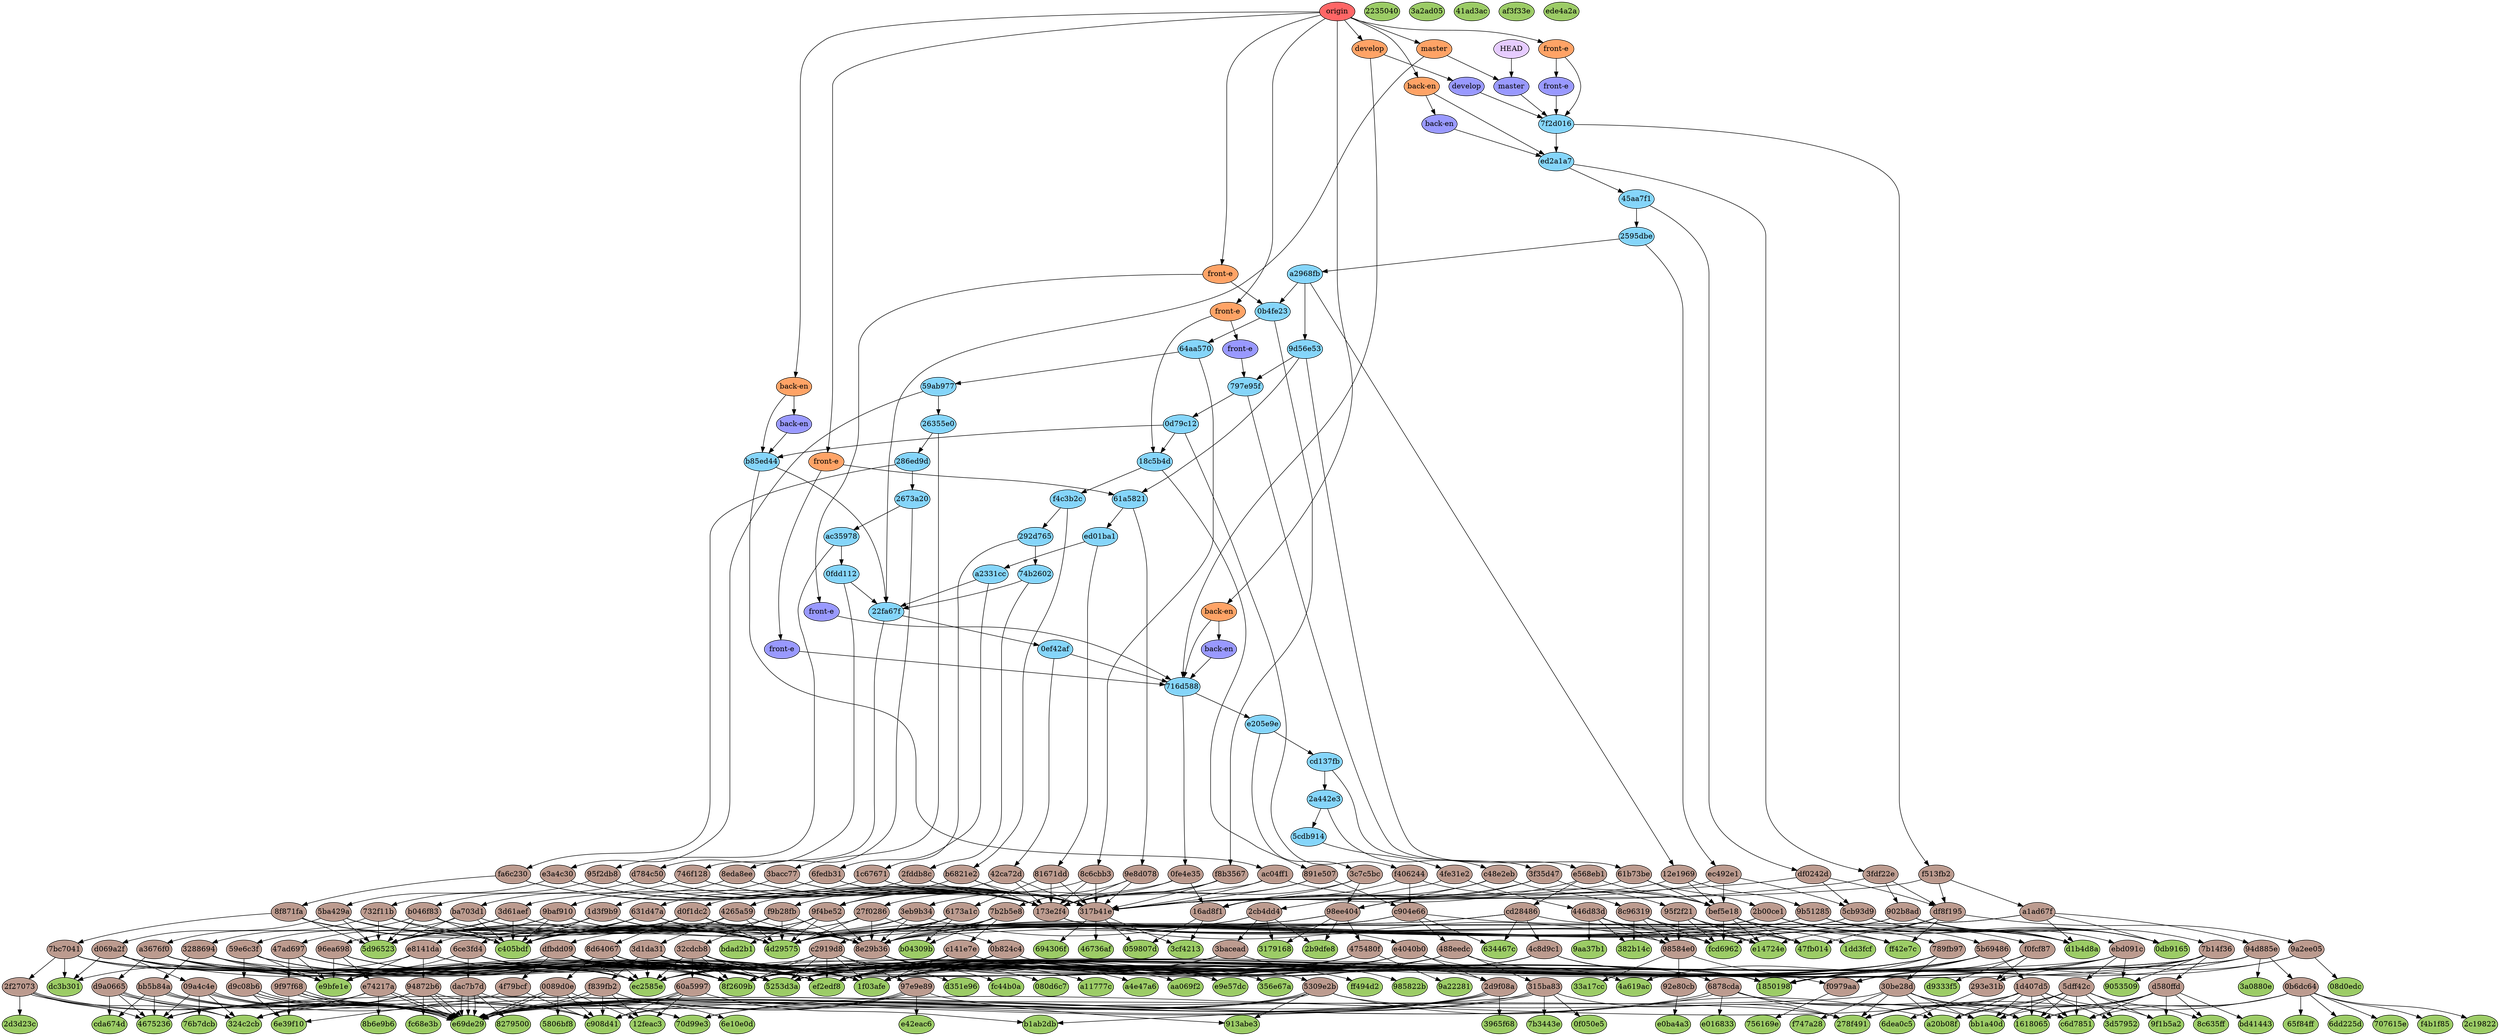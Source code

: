 digraph auto {
	graph [bgcolor=transparent]
	node [fixedsize=true style=filled width=0.95]
	"059807d7456c73db658e5a72b70032447b59da90" [label="059807d" fillcolor="#9ccc66"]
	"080d6c77ac21bb2ef88a6992b2b73ad93daaca92" [label="080d6c7" fillcolor="#9ccc66"]
	"08d0edcce5b78e90ba542e86120d765058353396" [label="08d0edc" fillcolor="#9ccc66"]
	"0db9165d2cdadbfc90a11b6c98b86e676bd3b031" [label="0db9165" fillcolor="#9ccc66"]
	"0f050e50eb0f48adef89848bbfe111ce5fd70cf7" [label="0f050e5" fillcolor="#9ccc66"]
	"12feac3b3cfc25f5142f7cd42454539172e6e8f3" [label="12feac3" fillcolor="#9ccc66"]
	"1618065379895bb988ae10650fe3be0590777f65" [label=1618065 fillcolor="#9ccc66"]
	"18501985e49e1831fb917f21bc24a8f93aebaeb0" [label=1850198 fillcolor="#9ccc66"]
	"1dd3fcfdd02867f37bdfa9e439e7c051f32ec24f" [label="1dd3fcf" fillcolor="#9ccc66"]
	"1f03afeece5ac28064fa3c73a29215037465f789" [label="1f03afe" fillcolor="#9ccc66"]
	"22350401cddb5868f63892aaaea97db9bc428e7e" [label=2235040 fillcolor="#9ccc66"]
	"278f4917feb5a6b019b989c21b0c05f78dcf9c6d" [label="278f491" fillcolor="#9ccc66"]
	"2b9dfe8be225dd88aa42587bc9d4db17cea848fe" [label="2b9dfe8" fillcolor="#9ccc66"]
	"2c198229ff3f3bd51b0823b26a1d415340b87542" [label="2c19822" fillcolor="#9ccc66"]
	"2d3d23c1a2a691032bc07eae3f29a2e4f60336da" [label="2d3d23c" fillcolor="#9ccc66"]
	"3179168539c9fcefdb1c5a2caa0766ea5f96c65b" [label=3179168 fillcolor="#9ccc66"]
	"324c2cb8c9233fa46eaa38be2a1632e1e85f9a9a" [label="324c2cb" fillcolor="#9ccc66"]
	"33a17ccf02dcb93cfe9872cc984494094c88fe7f" [label="33a17cc" fillcolor="#9ccc66"]
	"356e67a0cf89e6bf6dea31952567c47bfc070a5d" [label="356e67a" fillcolor="#9ccc66"]
	"382b14cfb6fb4f99ef54bb49d6d4d1171c4e5fb4" [label="382b14c" fillcolor="#9ccc66"]
	"3965f688ac61d0c7817c9e616c9051d1603652da" [label="3965f68" fillcolor="#9ccc66"]
	"3a0880e35de60f1704d0d5955497d0c6d35843d3" [label="3a0880e" fillcolor="#9ccc66"]
	"3a2ad05d9c36b9466b9b4b86cff85dd2845b05be" [label="3a2ad05" fillcolor="#9ccc66"]
	"3cf4213165c4e7607e75767549fd75b2178e777a" [label="3cf4213" fillcolor="#9ccc66"]
	"3d57952cc99eba1d482fff99f19cfbcaef59fa86" [label="3d57952" fillcolor="#9ccc66"]
	"41ad3ace67fa2443dbaa1a48577bfe1b85c10187" [label="41ad3ac" fillcolor="#9ccc66"]
	"46736afda098977c2d2856a9680855f8e42b1cd5" [label="46736af" fillcolor="#9ccc66"]
	"4675236e2bdba3d69de9ad853412f8b60e03a91c" [label=4675236 fillcolor="#9ccc66"]
	"47fb0144301a15b1c1454ed67ef4a989fe44c3bf" [label="47fb014" fillcolor="#9ccc66"]
	"4a619ac7d6c405afc56a03e9a29042c5fd6832dd" [label="4a619ac" fillcolor="#9ccc66"]
	"4d29575de80483b005c29bfcac5061cd2f45313e" [label="4d29575" fillcolor="#9ccc66"]
	"5253d3ad9e6be6690549cb255f5952337b02401d" [label="5253d3a" fillcolor="#9ccc66"]
	"5806bf8cc4c8951ac4920c7b943c919048cad263" [label="5806bf8" fillcolor="#9ccc66"]
	"5d9652371e24eb7924cc33d37e2d032d68d7f149" [label="5d96523" fillcolor="#9ccc66"]
	"634467c3f8f0d089b69fdc3af1991303c9952889" [label="634467c" fillcolor="#9ccc66"]
	"65f84fff4b30b789aed2aa642086372e2cc9443d" [label="65f84ff" fillcolor="#9ccc66"]
	"694306fa191d2cb2518161c189ecacb07696ec96" [label="694306f" fillcolor="#9ccc66"]
	"6dd225d449011cdcfaf63f5d956395456c66f5e6" [label="6dd225d" fillcolor="#9ccc66"]
	"6dea0c5bea147487f9350c54224273676dcba621" [label="6dea0c5" fillcolor="#9ccc66"]
	"6e10e0dedc967dd685027e0c9c86a4089516dff1" [label="6e10e0d" fillcolor="#9ccc66"]
	"6e39f102f6ce786eb03ade8d4c34a7ae0baeb004" [label="6e39f10" fillcolor="#9ccc66"]
	"707615e85b76aa880e2e2885c5670d3eb28a7d55" [label="707615e" fillcolor="#9ccc66"]
	"70d99e34c2c74b97741f1f0bcfb5a88e0710b404" [label="70d99e3" fillcolor="#9ccc66"]
	"756169e960f420a02ee54d29bb976bb88090a2a3" [label="756169e" fillcolor="#9ccc66"]
	"76b7dcba4882e7d1af66984faaebb63427f1d258" [label="76b7dcb" fillcolor="#9ccc66"]
	"7b3443e1042a0777c03ec2351f110f4b5962d6dc" [label="7b3443e" fillcolor="#9ccc66"]
	"82795004174d800f21213b988961b824a4dce68c" [label=8279500 fillcolor="#9ccc66"]
	"8b6e9b63f541b6934276962cef7543a9abf7b973" [label="8b6e9b6" fillcolor="#9ccc66"]
	"8c635ffccce6b2c4d5b2ecb5ab84268c7533e637" [label="8c635ff" fillcolor="#9ccc66"]
	"8f2609b7b3e0e3897ab3bcaad13caf6876e48699" [label="8f2609b" fillcolor="#9ccc66"]
	"9053509314a8b8bcafca7b3d29de6d636ca6d0d8" [label=9053509 fillcolor="#9ccc66"]
	"913abe31263831c9ef85ddc80fba75153933b1a5" [label="913abe3" fillcolor="#9ccc66"]
	"985822b168d1b58a0b59cc942f942fdb1d6d2715" [label="985822b" fillcolor="#9ccc66"]
	"9a22281908319589be938c21c9006c2931f521c5" [label="9a22281" fillcolor="#9ccc66"]
	"9aa37b1272eb72f5bf9ec18bc9eb88dcadb0f7a1" [label="9aa37b1" fillcolor="#9ccc66"]
	"9f1b5a20e67ec3b407551b9d04f4a7609987cada" [label="9f1b5a2" fillcolor="#9ccc66"]
	a11777cc471a4344702741ab1c8a588998b1311a [label=a11777c fillcolor="#9ccc66"]
	a20b08f480371df0a65696921dc114381600dcf8 [label=a20b08f fillcolor="#9ccc66"]
	a4e47a6545bc15971f8f63fba70e4013df88a664 [label=a4e47a6 fillcolor="#9ccc66"]
	aa069f27cbd9d53394428171c3989fd03db73c76 [label=aa069f2 fillcolor="#9ccc66"]
	af3f33e3c81a1339027491382062a4ef7b387720 [label=af3f33e fillcolor="#9ccc66"]
	b04309b2d05fa9912e6d38bd560c0c0a96f88217 [label=b04309b fillcolor="#9ccc66"]
	b1ab2db116506f9899a57917bdc321b274652a46 [label=b1ab2db fillcolor="#9ccc66"]
	bb1a40da6a3e198796c8b194844eeedc42285dec [label=bb1a40d fillcolor="#9ccc66"]
	bd41443aae3a4651a62cf5b8e2d7211e939d7a18 [label=bd41443 fillcolor="#9ccc66"]
	bdad2b1e6d469b994c3d6cab0233279cfe1e7c22 [label=bdad2b1 fillcolor="#9ccc66"]
	c405bdfeb46294e7ef31a28ee5a50e6aa1e9be97 [label=c405bdf fillcolor="#9ccc66"]
	c6d78517ed27a23da553b1521b642fe29239f6ec [label=c6d7851 fillcolor="#9ccc66"]
	c908d41d80aab53208a806d1883b0fa7d7dd84f4 [label=c908d41 fillcolor="#9ccc66"]
	cda674dc954c937a36933df14446349a755977ce [label=cda674d fillcolor="#9ccc66"]
	d1b4d8a01c00d810cc2cec60f91ec7e74d2d38b4 [label=d1b4d8a fillcolor="#9ccc66"]
	d351e960ff4bc0c9f75d84241a9e73960004e4cc [label=d351e96 fillcolor="#9ccc66"]
	d9333f5f0f0e5ebb1b492234568295388d353f16 [label=d9333f5 fillcolor="#9ccc66"]
	dc3b3015b962abcd835d31dcf4f81959c57c788a [label=dc3b301 fillcolor="#9ccc66"]
	e0168330200813310eb4c4ff3dcb2dfff01f08c7 [label=e016833 fillcolor="#9ccc66"]
	e0ba4a3085fa7c60a5a16ad7d77d4afc020108f6 [label=e0ba4a3 fillcolor="#9ccc66"]
	e14724e24f0539fe81ae25d64af1027eefd91cf3 [label=e14724e fillcolor="#9ccc66"]
	e42eac623295da12f87ac992fbd2963417b3a85c [label=e42eac6 fillcolor="#9ccc66"]
	e69de29bb2d1d6434b8b29ae775ad8c2e48c5391 [label=e69de29 fillcolor="#9ccc66"]
	e9bfe1e592ae89c511a95c2e56298c8e010cc1cd [label=e9bfe1e fillcolor="#9ccc66"]
	e9e57dc4d41b9b46e05112e9f45b7ea6ac0ba15e [label=e9e57dc fillcolor="#9ccc66"]
	ec2585e8c0bb8188184ed1e0703c4c8f2a8419b0 [label=ec2585e fillcolor="#9ccc66"]
	ede4a2a326811c35720251294cee0d794d9dba1e [label=ede4a2a fillcolor="#9ccc66"]
	ef2edf8ea3fc42258464231e29140c8723458c1e [label=ef2edf8 fillcolor="#9ccc66"]
	f4b1f85e1de0249496cc09394f8bbe8b2408ba84 [label=f4b1f85 fillcolor="#9ccc66"]
	f747a288c3369dd8be9c549d8724b6f37f137b36 [label=f747a28 fillcolor="#9ccc66"]
	fc44b0a3796c0e0a64c3d858ca038bd4570465d9 [label=fc44b0a fillcolor="#9ccc66"]
	fc68e3bc72c53c846c5e0df786e08259d6f5c547 [label=fc68e3b fillcolor="#9ccc66"]
	fcd6962ada836492429946edd820b50cf66adc06 [label=fcd6962 fillcolor="#9ccc66"]
	ff42e7c77a98770f4d76ad5017164d00431a7f21 [label=ff42e7c fillcolor="#9ccc66"]
	ff494d27eafb517b8bb2469f7b5be04d9a83a173 [label=ff494d2 fillcolor="#9ccc66"]
	"0089d0e6ca8cde1bcc7f13d18f0cddf6ebb9b156" [label="0089d0e" fillcolor="#bc9b8f"]
	"0089d0e6ca8cde1bcc7f13d18f0cddf6ebb9b156" -> c908d41d80aab53208a806d1883b0fa7d7dd84f4
	"0089d0e6ca8cde1bcc7f13d18f0cddf6ebb9b156" -> "12feac3b3cfc25f5142f7cd42454539172e6e8f3"
	"0089d0e6ca8cde1bcc7f13d18f0cddf6ebb9b156" -> e69de29bb2d1d6434b8b29ae775ad8c2e48c5391
	"0089d0e6ca8cde1bcc7f13d18f0cddf6ebb9b156" -> "5806bf8cc4c8951ac4920c7b943c919048cad263"
	"0089d0e6ca8cde1bcc7f13d18f0cddf6ebb9b156" -> e69de29bb2d1d6434b8b29ae775ad8c2e48c5391
	"09a4c4edaba2cfdc5f1dfb7e8ccde9d46a594535" [label="09a4c4e" fillcolor="#bc9b8f"]
	"09a4c4edaba2cfdc5f1dfb7e8ccde9d46a594535" -> "324c2cb8c9233fa46eaa38be2a1632e1e85f9a9a"
	"09a4c4edaba2cfdc5f1dfb7e8ccde9d46a594535" -> "4675236e2bdba3d69de9ad853412f8b60e03a91c"
	"09a4c4edaba2cfdc5f1dfb7e8ccde9d46a594535" -> "70d99e34c2c74b97741f1f0bcfb5a88e0710b404"
	"09a4c4edaba2cfdc5f1dfb7e8ccde9d46a594535" -> "76b7dcba4882e7d1af66984faaebb63427f1d258"
	"09a4c4edaba2cfdc5f1dfb7e8ccde9d46a594535" -> e69de29bb2d1d6434b8b29ae775ad8c2e48c5391
	"09a4c4edaba2cfdc5f1dfb7e8ccde9d46a594535" -> e69de29bb2d1d6434b8b29ae775ad8c2e48c5391
	"0b6dc640b333a69e2ab25211f52802138fecbdbf" [label="0b6dc64" fillcolor="#bc9b8f"]
	"0b6dc640b333a69e2ab25211f52802138fecbdbf" -> "278f4917feb5a6b019b989c21b0c05f78dcf9c6d"
	"0b6dc640b333a69e2ab25211f52802138fecbdbf" -> "2c198229ff3f3bd51b0823b26a1d415340b87542"
	"0b6dc640b333a69e2ab25211f52802138fecbdbf" -> "65f84fff4b30b789aed2aa642086372e2cc9443d"
	"0b6dc640b333a69e2ab25211f52802138fecbdbf" -> f4b1f85e1de0249496cc09394f8bbe8b2408ba84
	"0b6dc640b333a69e2ab25211f52802138fecbdbf" -> c6d78517ed27a23da553b1521b642fe29239f6ec
	"0b6dc640b333a69e2ab25211f52802138fecbdbf" -> "1618065379895bb988ae10650fe3be0590777f65"
	"0b6dc640b333a69e2ab25211f52802138fecbdbf" -> "707615e85b76aa880e2e2885c5670d3eb28a7d55"
	"0b6dc640b333a69e2ab25211f52802138fecbdbf" -> "6dd225d449011cdcfaf63f5d956395456c66f5e6"
	"0b824c4ab8c7607b9ac148535d27b3ba1db6e054" [label="0b824c4" fillcolor="#bc9b8f"]
	"0b824c4ab8c7607b9ac148535d27b3ba1db6e054" -> e9bfe1e592ae89c511a95c2e56298c8e010cc1cd
	"0b824c4ab8c7607b9ac148535d27b3ba1db6e054" -> "1f03afeece5ac28064fa3c73a29215037465f789"
	"0b824c4ab8c7607b9ac148535d27b3ba1db6e054" -> "2d9f08aaef28dd98a5ebd897463d15023a94d4a8"
	"0b824c4ab8c7607b9ac148535d27b3ba1db6e054" -> ff494d27eafb517b8bb2469f7b5be04d9a83a173
	"0b824c4ab8c7607b9ac148535d27b3ba1db6e054" -> ef2edf8ea3fc42258464231e29140c8723458c1e
	"0b824c4ab8c7607b9ac148535d27b3ba1db6e054" -> "5253d3ad9e6be6690549cb255f5952337b02401d"
	"0b824c4ab8c7607b9ac148535d27b3ba1db6e054" -> "8f2609b7b3e0e3897ab3bcaad13caf6876e48699"
	"0fe4e352483f6ec6f12aa4e9e31df2295b70f06f" [label="0fe4e35" fillcolor="#bc9b8f"]
	"0fe4e352483f6ec6f12aa4e9e31df2295b70f06f" -> "16ad8f1032a01495234d0da78a85bb336e1af982"
	"0fe4e352483f6ec6f12aa4e9e31df2295b70f06f" -> "173e2f4a640abe59e5e56a93cf79e0ad13f81404"
	"0fe4e352483f6ec6f12aa4e9e31df2295b70f06f" -> "9f4be52585072b1e2b978d93e0831831cf079b1f"
	"12e1969253151c6ea2223b2449c33bffbb782937" [label="12e1969" fillcolor="#bc9b8f"]
	"12e1969253151c6ea2223b2449c33bffbb782937" -> "317b41ea2e32d843482cddad8c4712102b56c393"
	"12e1969253151c6ea2223b2449c33bffbb782937" -> bef5e18c0531da341ac988900eedbe364eda6b80
	"12e1969253151c6ea2223b2449c33bffbb782937" -> "9b51285215e64009d6cb91ebfda05575fe659f4c"
	"16ad8f1032a01495234d0da78a85bb336e1af982" [label="16ad8f1" fillcolor="#bc9b8f"]
	"16ad8f1032a01495234d0da78a85bb336e1af982" -> "059807d7456c73db658e5a72b70032447b59da90"
	"16ad8f1032a01495234d0da78a85bb336e1af982" -> "3cf4213165c4e7607e75767549fd75b2178e777a"
	"173e2f4a640abe59e5e56a93cf79e0ad13f81404" [label="173e2f4" fillcolor="#bc9b8f"]
	"173e2f4a640abe59e5e56a93cf79e0ad13f81404" -> ff42e7c77a98770f4d76ad5017164d00431a7f21
	"173e2f4a640abe59e5e56a93cf79e0ad13f81404" -> "47fb0144301a15b1c1454ed67ef4a989fe44c3bf"
	"173e2f4a640abe59e5e56a93cf79e0ad13f81404" -> e14724e24f0539fe81ae25d64af1027eefd91cf3
	"173e2f4a640abe59e5e56a93cf79e0ad13f81404" -> fcd6962ada836492429946edd820b50cf66adc06
	"173e2f4a640abe59e5e56a93cf79e0ad13f81404" -> "98584e01f7b03fb1aa45fd29bfe2fedd6a1a7953"
	"1c67671aa0efa5869a2906e8dca17117f5cac8ab" [label="1c67671" fillcolor="#bc9b8f"]
	"1c67671aa0efa5869a2906e8dca17117f5cac8ab" -> "317b41ea2e32d843482cddad8c4712102b56c393"
	"1c67671aa0efa5869a2906e8dca17117f5cac8ab" -> "173e2f4a640abe59e5e56a93cf79e0ad13f81404"
	"1c67671aa0efa5869a2906e8dca17117f5cac8ab" -> d0f1dc236144d33b1ec1350cdd077e0bca6040c0
	"1d3f9b9e7ed6a479939d57f94eccbb4082b58d53" [label="1d3f9b9" fillcolor="#bc9b8f"]
	"1d3f9b9e7ed6a479939d57f94eccbb4082b58d53" -> "4d29575de80483b005c29bfcac5061cd2f45313e"
	"1d3f9b9e7ed6a479939d57f94eccbb4082b58d53" -> "5d9652371e24eb7924cc33d37e2d032d68d7f149"
	"1d3f9b9e7ed6a479939d57f94eccbb4082b58d53" -> c405bdfeb46294e7ef31a28ee5a50e6aa1e9be97
	"1d3f9b9e7ed6a479939d57f94eccbb4082b58d53" -> "8e29b36dea7f04ae8729d8b33ecc05c3c9b0fe46"
	"1d3f9b9e7ed6a479939d57f94eccbb4082b58d53" -> e8141dadd0ea677fbc101ae49c39da32bdff2933
	"1d407d510e2529a27841ccbe82ad833db35dca9b" [label="1d407d5" fillcolor="#bc9b8f"]
	"1d407d510e2529a27841ccbe82ad833db35dca9b" -> "278f4917feb5a6b019b989c21b0c05f78dcf9c6d"
	"1d407d510e2529a27841ccbe82ad833db35dca9b" -> "9f1b5a20e67ec3b407551b9d04f4a7609987cada"
	"1d407d510e2529a27841ccbe82ad833db35dca9b" -> "70d99e34c2c74b97741f1f0bcfb5a88e0710b404"
	"1d407d510e2529a27841ccbe82ad833db35dca9b" -> "3d57952cc99eba1d482fff99f19cfbcaef59fa86"
	"1d407d510e2529a27841ccbe82ad833db35dca9b" -> c6d78517ed27a23da553b1521b642fe29239f6ec
	"1d407d510e2529a27841ccbe82ad833db35dca9b" -> "1618065379895bb988ae10650fe3be0590777f65"
	"1d407d510e2529a27841ccbe82ad833db35dca9b" -> bb1a40da6a3e198796c8b194844eeedc42285dec
	"1d407d510e2529a27841ccbe82ad833db35dca9b" -> a20b08f480371df0a65696921dc114381600dcf8
	"27f028685d8cc7b8bacb2d3a9143109fd512a7d5" [label="27f0286" fillcolor="#bc9b8f"]
	"27f028685d8cc7b8bacb2d3a9143109fd512a7d5" -> "4d29575de80483b005c29bfcac5061cd2f45313e"
	"27f028685d8cc7b8bacb2d3a9143109fd512a7d5" -> "5d9652371e24eb7924cc33d37e2d032d68d7f149"
	"27f028685d8cc7b8bacb2d3a9143109fd512a7d5" -> c405bdfeb46294e7ef31a28ee5a50e6aa1e9be97
	"27f028685d8cc7b8bacb2d3a9143109fd512a7d5" -> "8e29b36dea7f04ae8729d8b33ecc05c3c9b0fe46"
	"27f028685d8cc7b8bacb2d3a9143109fd512a7d5" -> "0b824c4ab8c7607b9ac148535d27b3ba1db6e054"
	"293e31b4083bd1e306216675956498cf0601e3ab" [label="293e31b" fillcolor="#bc9b8f"]
	"293e31b4083bd1e306216675956498cf0601e3ab" -> "6dea0c5bea147487f9350c54224273676dcba621"
	"2b00ce1d477b3e6d0d23292620d98b3f789df250" [label="2b00ce1" fillcolor="#bc9b8f"]
	"2b00ce1d477b3e6d0d23292620d98b3f789df250" -> "4d29575de80483b005c29bfcac5061cd2f45313e"
	"2b00ce1d477b3e6d0d23292620d98b3f789df250" -> "0db9165d2cdadbfc90a11b6c98b86e676bd3b031"
	"2b00ce1d477b3e6d0d23292620d98b3f789df250" -> d1b4d8a01c00d810cc2cec60f91ec7e74d2d38b4
	"2b00ce1d477b3e6d0d23292620d98b3f789df250" -> "8e29b36dea7f04ae8729d8b33ecc05c3c9b0fe46"
	"2b00ce1d477b3e6d0d23292620d98b3f789df250" -> "789fb97611a92182ebc1237426b6b150c7aed121"
	"2cb4dd4f5287a51882d31e0476ebd3b7147fda36" [label="2cb4dd4" fillcolor="#bc9b8f"]
	"2cb4dd4f5287a51882d31e0476ebd3b7147fda36" -> "4d29575de80483b005c29bfcac5061cd2f45313e"
	"2cb4dd4f5287a51882d31e0476ebd3b7147fda36" -> "2b9dfe8be225dd88aa42587bc9d4db17cea848fe"
	"2cb4dd4f5287a51882d31e0476ebd3b7147fda36" -> "3179168539c9fcefdb1c5a2caa0766ea5f96c65b"
	"2cb4dd4f5287a51882d31e0476ebd3b7147fda36" -> "8e29b36dea7f04ae8729d8b33ecc05c3c9b0fe46"
	"2cb4dd4f5287a51882d31e0476ebd3b7147fda36" -> "3baceadd87c6202108b95938d23f851452eb648c"
	"2d9f08aaef28dd98a5ebd897463d15023a94d4a8" [label="2d9f08a" fillcolor="#bc9b8f"]
	"2d9f08aaef28dd98a5ebd897463d15023a94d4a8" -> "324c2cb8c9233fa46eaa38be2a1632e1e85f9a9a"
	"2d9f08aaef28dd98a5ebd897463d15023a94d4a8" -> "4675236e2bdba3d69de9ad853412f8b60e03a91c"
	"2d9f08aaef28dd98a5ebd897463d15023a94d4a8" -> "70d99e34c2c74b97741f1f0bcfb5a88e0710b404"
	"2d9f08aaef28dd98a5ebd897463d15023a94d4a8" -> "3965f688ac61d0c7817c9e616c9051d1603652da"
	"2d9f08aaef28dd98a5ebd897463d15023a94d4a8" -> e69de29bb2d1d6434b8b29ae775ad8c2e48c5391
	"2d9f08aaef28dd98a5ebd897463d15023a94d4a8" -> e69de29bb2d1d6434b8b29ae775ad8c2e48c5391
	"2f27073a11dd918154d3dea37c2fba48e16a433e" [label="2f27073" fillcolor="#bc9b8f"]
	"2f27073a11dd918154d3dea37c2fba48e16a433e" -> "324c2cb8c9233fa46eaa38be2a1632e1e85f9a9a"
	"2f27073a11dd918154d3dea37c2fba48e16a433e" -> "4675236e2bdba3d69de9ad853412f8b60e03a91c"
	"2f27073a11dd918154d3dea37c2fba48e16a433e" -> "2d3d23c1a2a691032bc07eae3f29a2e4f60336da"
	"2f27073a11dd918154d3dea37c2fba48e16a433e" -> e69de29bb2d1d6434b8b29ae775ad8c2e48c5391
	"2f27073a11dd918154d3dea37c2fba48e16a433e" -> e69de29bb2d1d6434b8b29ae775ad8c2e48c5391
	"2fddb8c38221efcc835e4f10505602d16af31eca" [label="2fddb8c" fillcolor="#bc9b8f"]
	"2fddb8c38221efcc835e4f10505602d16af31eca" -> "317b41ea2e32d843482cddad8c4712102b56c393"
	"2fddb8c38221efcc835e4f10505602d16af31eca" -> "173e2f4a640abe59e5e56a93cf79e0ad13f81404"
	"2fddb8c38221efcc835e4f10505602d16af31eca" -> "4265a590e2136c915b89a49b1309d8c86f6de5e2"
	"30be28d96357313ccc88f09d99fba0ae273427cf" [label="30be28d" fillcolor="#bc9b8f"]
	"30be28d96357313ccc88f09d99fba0ae273427cf" -> "278f4917feb5a6b019b989c21b0c05f78dcf9c6d"
	"30be28d96357313ccc88f09d99fba0ae273427cf" -> f747a288c3369dd8be9c549d8724b6f37f137b36
	"30be28d96357313ccc88f09d99fba0ae273427cf" -> e69de29bb2d1d6434b8b29ae775ad8c2e48c5391
	"30be28d96357313ccc88f09d99fba0ae273427cf" -> c6d78517ed27a23da553b1521b642fe29239f6ec
	"30be28d96357313ccc88f09d99fba0ae273427cf" -> "1618065379895bb988ae10650fe3be0590777f65"
	"30be28d96357313ccc88f09d99fba0ae273427cf" -> bb1a40da6a3e198796c8b194844eeedc42285dec
	"30be28d96357313ccc88f09d99fba0ae273427cf" -> a20b08f480371df0a65696921dc114381600dcf8
	"315ba83acf5760f3a64d0f6227765faec0246435" [label="315ba83" fillcolor="#bc9b8f"]
	"315ba83acf5760f3a64d0f6227765faec0246435" -> "278f4917feb5a6b019b989c21b0c05f78dcf9c6d"
	"315ba83acf5760f3a64d0f6227765faec0246435" -> "0f050e50eb0f48adef89848bbfe111ce5fd70cf7"
	"315ba83acf5760f3a64d0f6227765faec0246435" -> e69de29bb2d1d6434b8b29ae775ad8c2e48c5391
	"315ba83acf5760f3a64d0f6227765faec0246435" -> b1ab2db116506f9899a57917bdc321b274652a46
	"315ba83acf5760f3a64d0f6227765faec0246435" -> e69de29bb2d1d6434b8b29ae775ad8c2e48c5391
	"315ba83acf5760f3a64d0f6227765faec0246435" -> "7b3443e1042a0777c03ec2351f110f4b5962d6dc"
	"317b41ea2e32d843482cddad8c4712102b56c393" [label="317b41e" fillcolor="#bc9b8f"]
	"317b41ea2e32d843482cddad8c4712102b56c393" -> "059807d7456c73db658e5a72b70032447b59da90"
	"317b41ea2e32d843482cddad8c4712102b56c393" -> "3cf4213165c4e7607e75767549fd75b2178e777a"
	"317b41ea2e32d843482cddad8c4712102b56c393" -> "694306fa191d2cb2518161c189ecacb07696ec96"
	"317b41ea2e32d843482cddad8c4712102b56c393" -> "46736afda098977c2d2856a9680855f8e42b1cd5"
	"32886941d91975a8ba9bddbe3b2e4370ed909422" [label=3288694 fillcolor="#bc9b8f"]
	"32886941d91975a8ba9bddbe3b2e4370ed909422" -> e9bfe1e592ae89c511a95c2e56298c8e010cc1cd
	"32886941d91975a8ba9bddbe3b2e4370ed909422" -> "1f03afeece5ac28064fa3c73a29215037465f789"
	"32886941d91975a8ba9bddbe3b2e4370ed909422" -> bb5b84a0863bfb2dcf3df809d00ca231a9a38789
	"32886941d91975a8ba9bddbe3b2e4370ed909422" -> ec2585e8c0bb8188184ed1e0703c4c8f2a8419b0
	"32886941d91975a8ba9bddbe3b2e4370ed909422" -> ef2edf8ea3fc42258464231e29140c8723458c1e
	"32886941d91975a8ba9bddbe3b2e4370ed909422" -> "5253d3ad9e6be6690549cb255f5952337b02401d"
	"32886941d91975a8ba9bddbe3b2e4370ed909422" -> "8f2609b7b3e0e3897ab3bcaad13caf6876e48699"
	"32cdcb890cf5407be47b81653a3e709ade4e6841" [label="32cdcb8" fillcolor="#bc9b8f"]
	"32cdcb890cf5407be47b81653a3e709ade4e6841" -> "18501985e49e1831fb917f21bc24a8f93aebaeb0"
	"32cdcb890cf5407be47b81653a3e709ade4e6841" -> "1f03afeece5ac28064fa3c73a29215037465f789"
	"32cdcb890cf5407be47b81653a3e709ade4e6841" -> "60a599756d5500d9497e436e40006e54eedc09c6"
	"32cdcb890cf5407be47b81653a3e709ade4e6841" -> ec2585e8c0bb8188184ed1e0703c4c8f2a8419b0
	"32cdcb890cf5407be47b81653a3e709ade4e6841" -> ef2edf8ea3fc42258464231e29140c8723458c1e
	"32cdcb890cf5407be47b81653a3e709ade4e6841" -> "5253d3ad9e6be6690549cb255f5952337b02401d"
	"32cdcb890cf5407be47b81653a3e709ade4e6841" -> "8f2609b7b3e0e3897ab3bcaad13caf6876e48699"
	"3bacc771c5bb07d1e464e78c38ba03826ee0d5e7" [label="3bacc77" fillcolor="#bc9b8f"]
	"3bacc771c5bb07d1e464e78c38ba03826ee0d5e7" -> "317b41ea2e32d843482cddad8c4712102b56c393"
	"3bacc771c5bb07d1e464e78c38ba03826ee0d5e7" -> "173e2f4a640abe59e5e56a93cf79e0ad13f81404"
	"3bacc771c5bb07d1e464e78c38ba03826ee0d5e7" -> "1d3f9b9e7ed6a479939d57f94eccbb4082b58d53"
	"3baceadd87c6202108b95938d23f851452eb648c" [label="3bacead" fillcolor="#bc9b8f"]
	"3baceadd87c6202108b95938d23f851452eb648c" -> "985822b168d1b58a0b59cc942f942fdb1d6d2715"
	"3baceadd87c6202108b95938d23f851452eb648c" -> "1f03afeece5ac28064fa3c73a29215037465f789"
	"3baceadd87c6202108b95938d23f851452eb648c" -> ec2585e8c0bb8188184ed1e0703c4c8f2a8419b0
	"3baceadd87c6202108b95938d23f851452eb648c" -> ef2edf8ea3fc42258464231e29140c8723458c1e
	"3baceadd87c6202108b95938d23f851452eb648c" -> "5253d3ad9e6be6690549cb255f5952337b02401d"
	"3baceadd87c6202108b95938d23f851452eb648c" -> "8f2609b7b3e0e3897ab3bcaad13caf6876e48699"
	"3c7c5bc30b2c41cee680debef8b6ff91aa6b74a0" [label="3c7c5bc" fillcolor="#bc9b8f"]
	"3c7c5bc30b2c41cee680debef8b6ff91aa6b74a0" -> "16ad8f1032a01495234d0da78a85bb336e1af982"
	"3c7c5bc30b2c41cee680debef8b6ff91aa6b74a0" -> "173e2f4a640abe59e5e56a93cf79e0ad13f81404"
	"3c7c5bc30b2c41cee680debef8b6ff91aa6b74a0" -> "98ee404634e01bede56a0919c7447c6305b52831"
	"3d1da3191b6048ad64aa500c7cfc93692164b4d8" [label="3d1da31" fillcolor="#bc9b8f"]
	"3d1da3191b6048ad64aa500c7cfc93692164b4d8" -> "18501985e49e1831fb917f21bc24a8f93aebaeb0"
	"3d1da3191b6048ad64aa500c7cfc93692164b4d8" -> "1f03afeece5ac28064fa3c73a29215037465f789"
	"3d1da3191b6048ad64aa500c7cfc93692164b4d8" -> f839fb2e6781e1c63ee9d689d4dba90f44c327f6
	"3d1da3191b6048ad64aa500c7cfc93692164b4d8" -> ec2585e8c0bb8188184ed1e0703c4c8f2a8419b0
	"3d1da3191b6048ad64aa500c7cfc93692164b4d8" -> ef2edf8ea3fc42258464231e29140c8723458c1e
	"3d1da3191b6048ad64aa500c7cfc93692164b4d8" -> "5253d3ad9e6be6690549cb255f5952337b02401d"
	"3d1da3191b6048ad64aa500c7cfc93692164b4d8" -> "8f2609b7b3e0e3897ab3bcaad13caf6876e48699"
	"3d61aefd3614920c2b193ef7fa78e88d4cbf7de8" [label="3d61aef" fillcolor="#bc9b8f"]
	"3d61aefd3614920c2b193ef7fa78e88d4cbf7de8" -> "4d29575de80483b005c29bfcac5061cd2f45313e"
	"3d61aefd3614920c2b193ef7fa78e88d4cbf7de8" -> "5d9652371e24eb7924cc33d37e2d032d68d7f149"
	"3d61aefd3614920c2b193ef7fa78e88d4cbf7de8" -> c405bdfeb46294e7ef31a28ee5a50e6aa1e9be97
	"3d61aefd3614920c2b193ef7fa78e88d4cbf7de8" -> "8e29b36dea7f04ae8729d8b33ecc05c3c9b0fe46"
	"3d61aefd3614920c2b193ef7fa78e88d4cbf7de8" -> "47ad6974b29c7d38853518a58dd32ff499205ded"
	"3eb9b34c3089b91f2d7a1ed8d7908b4ace16fffe" [label="3eb9b34" fillcolor="#bc9b8f"]
	"3eb9b34c3089b91f2d7a1ed8d7908b4ace16fffe" -> "4d29575de80483b005c29bfcac5061cd2f45313e"
	"3eb9b34c3089b91f2d7a1ed8d7908b4ace16fffe" -> "5d9652371e24eb7924cc33d37e2d032d68d7f149"
	"3eb9b34c3089b91f2d7a1ed8d7908b4ace16fffe" -> c405bdfeb46294e7ef31a28ee5a50e6aa1e9be97
	"3eb9b34c3089b91f2d7a1ed8d7908b4ace16fffe" -> "8e29b36dea7f04ae8729d8b33ecc05c3c9b0fe46"
	"3eb9b34c3089b91f2d7a1ed8d7908b4ace16fffe" -> e4040b02d25b1279de2014fe8239bb84e467c3e8
	"3f35d47f99e6d86bebb4fa90ce40c1c597498b8d" [label="3f35d47" fillcolor="#bc9b8f"]
	"3f35d47f99e6d86bebb4fa90ce40c1c597498b8d" -> "16ad8f1032a01495234d0da78a85bb336e1af982"
	"3f35d47f99e6d86bebb4fa90ce40c1c597498b8d" -> "95f2f215d9f7d6a4995f2fd029bd836959177cd1"
	"3f35d47f99e6d86bebb4fa90ce40c1c597498b8d" -> "98ee404634e01bede56a0919c7447c6305b52831"
	"3fdf22e5893cbb3fa71b974a65d70f51254f75e5" [label="3fdf22e" fillcolor="#bc9b8f"]
	"3fdf22e5893cbb3fa71b974a65d70f51254f75e5" -> "317b41ea2e32d843482cddad8c4712102b56c393"
	"3fdf22e5893cbb3fa71b974a65d70f51254f75e5" -> df8f195ba50be6bb0aa0ac5c7e7ab86939b7bed6
	"3fdf22e5893cbb3fa71b974a65d70f51254f75e5" -> "902b8ad530b6ea379d486cb672722e8e85f93e1e"
	"4265a590e2136c915b89a49b1309d8c86f6de5e2" [label="4265a59" fillcolor="#bc9b8f"]
	"4265a590e2136c915b89a49b1309d8c86f6de5e2" -> "4d29575de80483b005c29bfcac5061cd2f45313e"
	"4265a590e2136c915b89a49b1309d8c86f6de5e2" -> "5d9652371e24eb7924cc33d37e2d032d68d7f149"
	"4265a590e2136c915b89a49b1309d8c86f6de5e2" -> c405bdfeb46294e7ef31a28ee5a50e6aa1e9be97
	"4265a590e2136c915b89a49b1309d8c86f6de5e2" -> "8e29b36dea7f04ae8729d8b33ecc05c3c9b0fe46"
	"4265a590e2136c915b89a49b1309d8c86f6de5e2" -> "3d1da3191b6048ad64aa500c7cfc93692164b4d8"
	"42ca72d20a04b83f0a1ea6c1ae4c82de8ad161f0" [label="42ca72d" fillcolor="#bc9b8f"]
	"42ca72d20a04b83f0a1ea6c1ae4c82de8ad161f0" -> "317b41ea2e32d843482cddad8c4712102b56c393"
	"42ca72d20a04b83f0a1ea6c1ae4c82de8ad161f0" -> "173e2f4a640abe59e5e56a93cf79e0ad13f81404"
	"42ca72d20a04b83f0a1ea6c1ae4c82de8ad161f0" -> "9f4be52585072b1e2b978d93e0831831cf079b1f"
	"446d83d93720ee542d60623c16a60d489cb27f7f" [label="446d83d" fillcolor="#bc9b8f"]
	"446d83d93720ee542d60623c16a60d489cb27f7f" -> "382b14cfb6fb4f99ef54bb49d6d4d1171c4e5fb4"
	"446d83d93720ee542d60623c16a60d489cb27f7f" -> "9aa37b1272eb72f5bf9ec18bc9eb88dcadb0f7a1"
	"446d83d93720ee542d60623c16a60d489cb27f7f" -> e14724e24f0539fe81ae25d64af1027eefd91cf3
	"446d83d93720ee542d60623c16a60d489cb27f7f" -> fcd6962ada836492429946edd820b50cf66adc06
	"446d83d93720ee542d60623c16a60d489cb27f7f" -> "98584e01f7b03fb1aa45fd29bfe2fedd6a1a7953"
	"475480f4fc90b52b099048634638d786ce941de4" [label="475480f" fillcolor="#bc9b8f"]
	"475480f4fc90b52b099048634638d786ce941de4" -> "9a22281908319589be938c21c9006c2931f521c5"
	"475480f4fc90b52b099048634638d786ce941de4" -> "1f03afeece5ac28064fa3c73a29215037465f789"
	"475480f4fc90b52b099048634638d786ce941de4" -> ec2585e8c0bb8188184ed1e0703c4c8f2a8419b0
	"475480f4fc90b52b099048634638d786ce941de4" -> ef2edf8ea3fc42258464231e29140c8723458c1e
	"475480f4fc90b52b099048634638d786ce941de4" -> "5253d3ad9e6be6690549cb255f5952337b02401d"
	"475480f4fc90b52b099048634638d786ce941de4" -> "8f2609b7b3e0e3897ab3bcaad13caf6876e48699"
	"47ad6974b29c7d38853518a58dd32ff499205ded" [label="47ad697" fillcolor="#bc9b8f"]
	"47ad6974b29c7d38853518a58dd32ff499205ded" -> e9bfe1e592ae89c511a95c2e56298c8e010cc1cd
	"47ad6974b29c7d38853518a58dd32ff499205ded" -> "1f03afeece5ac28064fa3c73a29215037465f789"
	"47ad6974b29c7d38853518a58dd32ff499205ded" -> "9f97f68cf3f0a66159abc38a4b99d23c69060ef0"
	"47ad6974b29c7d38853518a58dd32ff499205ded" -> ec2585e8c0bb8188184ed1e0703c4c8f2a8419b0
	"47ad6974b29c7d38853518a58dd32ff499205ded" -> ef2edf8ea3fc42258464231e29140c8723458c1e
	"47ad6974b29c7d38853518a58dd32ff499205ded" -> "5253d3ad9e6be6690549cb255f5952337b02401d"
	"47ad6974b29c7d38853518a58dd32ff499205ded" -> "8f2609b7b3e0e3897ab3bcaad13caf6876e48699"
	"488eedce4dc028cef16507a86a2c5b55deddc905" [label="488eedc" fillcolor="#bc9b8f"]
	"488eedce4dc028cef16507a86a2c5b55deddc905" -> "18501985e49e1831fb917f21bc24a8f93aebaeb0"
	"488eedce4dc028cef16507a86a2c5b55deddc905" -> "1f03afeece5ac28064fa3c73a29215037465f789"
	"488eedce4dc028cef16507a86a2c5b55deddc905" -> "315ba83acf5760f3a64d0f6227765faec0246435"
	"488eedce4dc028cef16507a86a2c5b55deddc905" -> ec2585e8c0bb8188184ed1e0703c4c8f2a8419b0
	"488eedce4dc028cef16507a86a2c5b55deddc905" -> ef2edf8ea3fc42258464231e29140c8723458c1e
	"488eedce4dc028cef16507a86a2c5b55deddc905" -> "5253d3ad9e6be6690549cb255f5952337b02401d"
	"488eedce4dc028cef16507a86a2c5b55deddc905" -> "8f2609b7b3e0e3897ab3bcaad13caf6876e48699"
	"4c8d9c1ee58e7b047a55d2fbb09743d454db40ef" [label="4c8d9c1" fillcolor="#bc9b8f"]
	"4c8d9c1ee58e7b047a55d2fbb09743d454db40ef" -> "18501985e49e1831fb917f21bc24a8f93aebaeb0"
	"4c8d9c1ee58e7b047a55d2fbb09743d454db40ef" -> "1f03afeece5ac28064fa3c73a29215037465f789"
	"4c8d9c1ee58e7b047a55d2fbb09743d454db40ef" -> "6878cda93c497701811057d625f41a1f595fb7ff"
	"4c8d9c1ee58e7b047a55d2fbb09743d454db40ef" -> ec2585e8c0bb8188184ed1e0703c4c8f2a8419b0
	"4c8d9c1ee58e7b047a55d2fbb09743d454db40ef" -> ef2edf8ea3fc42258464231e29140c8723458c1e
	"4c8d9c1ee58e7b047a55d2fbb09743d454db40ef" -> "5253d3ad9e6be6690549cb255f5952337b02401d"
	"4c8d9c1ee58e7b047a55d2fbb09743d454db40ef" -> "8f2609b7b3e0e3897ab3bcaad13caf6876e48699"
	"4f79bcfb0784739aefc101b7318bc9086fa2e922" [label="4f79bcf" fillcolor="#bc9b8f"]
	"4f79bcfb0784739aefc101b7318bc9086fa2e922" -> c908d41d80aab53208a806d1883b0fa7d7dd84f4
	"4f79bcfb0784739aefc101b7318bc9086fa2e922" -> "6e39f102f6ce786eb03ade8d4c34a7ae0baeb004"
	"4fe31e216cdc1d3120f73d407eab816c1d1415b0" [label="4fe31e2" fillcolor="#bc9b8f"]
	"4fe31e216cdc1d3120f73d407eab816c1d1415b0" -> "446d83d93720ee542d60623c16a60d489cb27f7f"
	"4fe31e216cdc1d3120f73d407eab816c1d1415b0" -> "2cb4dd4f5287a51882d31e0476ebd3b7147fda36"
	"5309e2bc4f6ac7775272fd37a28f6e6f13639f9a" [label="5309e2b" fillcolor="#bc9b8f"]
	"5309e2bc4f6ac7775272fd37a28f6e6f13639f9a" -> c908d41d80aab53208a806d1883b0fa7d7dd84f4
	"5309e2bc4f6ac7775272fd37a28f6e6f13639f9a" -> "913abe31263831c9ef85ddc80fba75153933b1a5"
	"5309e2bc4f6ac7775272fd37a28f6e6f13639f9a" -> e69de29bb2d1d6434b8b29ae775ad8c2e48c5391
	"5309e2bc4f6ac7775272fd37a28f6e6f13639f9a" -> e69de29bb2d1d6434b8b29ae775ad8c2e48c5391
	"5309e2bc4f6ac7775272fd37a28f6e6f13639f9a" -> "1618065379895bb988ae10650fe3be0590777f65"
	"5309e2bc4f6ac7775272fd37a28f6e6f13639f9a" -> a20b08f480371df0a65696921dc114381600dcf8
	"59e6c3ffe42d6e9356acb558554273ff6d18422f" [label="59e6c3f" fillcolor="#bc9b8f"]
	"59e6c3ffe42d6e9356acb558554273ff6d18422f" -> e9bfe1e592ae89c511a95c2e56298c8e010cc1cd
	"59e6c3ffe42d6e9356acb558554273ff6d18422f" -> "1f03afeece5ac28064fa3c73a29215037465f789"
	"59e6c3ffe42d6e9356acb558554273ff6d18422f" -> d9c08b6cbac8fa8a70a376b9508f654e86f88415
	"59e6c3ffe42d6e9356acb558554273ff6d18422f" -> ec2585e8c0bb8188184ed1e0703c4c8f2a8419b0
	"59e6c3ffe42d6e9356acb558554273ff6d18422f" -> ef2edf8ea3fc42258464231e29140c8723458c1e
	"59e6c3ffe42d6e9356acb558554273ff6d18422f" -> "5253d3ad9e6be6690549cb255f5952337b02401d"
	"59e6c3ffe42d6e9356acb558554273ff6d18422f" -> "8f2609b7b3e0e3897ab3bcaad13caf6876e48699"
	"5b69486a2ab546faad219125d6050241b8782f17" [label="5b69486" fillcolor="#bc9b8f"]
	"5b69486a2ab546faad219125d6050241b8782f17" -> "18501985e49e1831fb917f21bc24a8f93aebaeb0"
	"5b69486a2ab546faad219125d6050241b8782f17" -> "1f03afeece5ac28064fa3c73a29215037465f789"
	"5b69486a2ab546faad219125d6050241b8782f17" -> "1d407d510e2529a27841ccbe82ad833db35dca9b"
	"5b69486a2ab546faad219125d6050241b8782f17" -> "4a619ac7d6c405afc56a03e9a29042c5fd6832dd"
	"5b69486a2ab546faad219125d6050241b8782f17" -> ef2edf8ea3fc42258464231e29140c8723458c1e
	"5b69486a2ab546faad219125d6050241b8782f17" -> "5253d3ad9e6be6690549cb255f5952337b02401d"
	"5b69486a2ab546faad219125d6050241b8782f17" -> "8f2609b7b3e0e3897ab3bcaad13caf6876e48699"
	"5ba429aaffe884114aac7134a6a9bbf5598beecf" [label="5ba429a" fillcolor="#bc9b8f"]
	"5ba429aaffe884114aac7134a6a9bbf5598beecf" -> "4d29575de80483b005c29bfcac5061cd2f45313e"
	"5ba429aaffe884114aac7134a6a9bbf5598beecf" -> "5d9652371e24eb7924cc33d37e2d032d68d7f149"
	"5ba429aaffe884114aac7134a6a9bbf5598beecf" -> c405bdfeb46294e7ef31a28ee5a50e6aa1e9be97
	"5ba429aaffe884114aac7134a6a9bbf5598beecf" -> "8e29b36dea7f04ae8729d8b33ecc05c3c9b0fe46"
	"5ba429aaffe884114aac7134a6a9bbf5598beecf" -> d069a2f47fedc99dfd59019745ae212791ce10a3
	"5cb93d9ceeaf7b9ef4287a44dfe3a1b8b43fea3a" [label="5cb93d9" fillcolor="#bc9b8f"]
	"5cb93d9ceeaf7b9ef4287a44dfe3a1b8b43fea3a" -> "4d29575de80483b005c29bfcac5061cd2f45313e"
	"5cb93d9ceeaf7b9ef4287a44dfe3a1b8b43fea3a" -> "0db9165d2cdadbfc90a11b6c98b86e676bd3b031"
	"5cb93d9ceeaf7b9ef4287a44dfe3a1b8b43fea3a" -> d1b4d8a01c00d810cc2cec60f91ec7e74d2d38b4
	"5cb93d9ceeaf7b9ef4287a44dfe3a1b8b43fea3a" -> "8e29b36dea7f04ae8729d8b33ecc05c3c9b0fe46"
	"5cb93d9ceeaf7b9ef4287a44dfe3a1b8b43fea3a" -> ebd091c8c50482c6912f2099349fba1bd711448d
	"5dff42ce0a7959c24d48c621a5a0b60042f1ec3c" [label="5dff42c" fillcolor="#bc9b8f"]
	"5dff42ce0a7959c24d48c621a5a0b60042f1ec3c" -> "278f4917feb5a6b019b989c21b0c05f78dcf9c6d"
	"5dff42ce0a7959c24d48c621a5a0b60042f1ec3c" -> "9f1b5a20e67ec3b407551b9d04f4a7609987cada"
	"5dff42ce0a7959c24d48c621a5a0b60042f1ec3c" -> "8c635ffccce6b2c4d5b2ecb5ab84268c7533e637"
	"5dff42ce0a7959c24d48c621a5a0b60042f1ec3c" -> "3d57952cc99eba1d482fff99f19cfbcaef59fa86"
	"5dff42ce0a7959c24d48c621a5a0b60042f1ec3c" -> c6d78517ed27a23da553b1521b642fe29239f6ec
	"5dff42ce0a7959c24d48c621a5a0b60042f1ec3c" -> "1618065379895bb988ae10650fe3be0590777f65"
	"5dff42ce0a7959c24d48c621a5a0b60042f1ec3c" -> bb1a40da6a3e198796c8b194844eeedc42285dec
	"5dff42ce0a7959c24d48c621a5a0b60042f1ec3c" -> a20b08f480371df0a65696921dc114381600dcf8
	"60a599756d5500d9497e436e40006e54eedc09c6" [label="60a5997" fillcolor="#bc9b8f"]
	"60a599756d5500d9497e436e40006e54eedc09c6" -> c908d41d80aab53208a806d1883b0fa7d7dd84f4
	"60a599756d5500d9497e436e40006e54eedc09c6" -> "12feac3b3cfc25f5142f7cd42454539172e6e8f3"
	"60a599756d5500d9497e436e40006e54eedc09c6" -> e69de29bb2d1d6434b8b29ae775ad8c2e48c5391
	"60a599756d5500d9497e436e40006e54eedc09c6" -> b1ab2db116506f9899a57917bdc321b274652a46
	"60a599756d5500d9497e436e40006e54eedc09c6" -> e69de29bb2d1d6434b8b29ae775ad8c2e48c5391
	"6173a1c82fe4b0fdee50a8a224ec1555772c85b6" [label="6173a1c" fillcolor="#bc9b8f"]
	"6173a1c82fe4b0fdee50a8a224ec1555772c85b6" -> "4d29575de80483b005c29bfcac5061cd2f45313e"
	"6173a1c82fe4b0fdee50a8a224ec1555772c85b6" -> b04309b2d05fa9912e6d38bd560c0c0a96f88217
	"6173a1c82fe4b0fdee50a8a224ec1555772c85b6" -> c405bdfeb46294e7ef31a28ee5a50e6aa1e9be97
	"6173a1c82fe4b0fdee50a8a224ec1555772c85b6" -> "8e29b36dea7f04ae8729d8b33ecc05c3c9b0fe46"
	"6173a1c82fe4b0fdee50a8a224ec1555772c85b6" -> c2919d875001d59d2349af8b02ce859b1d736fba
	"61b73be2844b13e755aa8e4f91c8f076f736bed4" [label="61b73be" fillcolor="#bc9b8f"]
	"61b73be2844b13e755aa8e4f91c8f076f736bed4" -> "317b41ea2e32d843482cddad8c4712102b56c393"
	"61b73be2844b13e755aa8e4f91c8f076f736bed4" -> bef5e18c0531da341ac988900eedbe364eda6b80
	"61b73be2844b13e755aa8e4f91c8f076f736bed4" -> "2b00ce1d477b3e6d0d23292620d98b3f789df250"
	"631d47a16896130bc5f46c7cd1e0595311125944" [label="631d47a" fillcolor="#bc9b8f"]
	"631d47a16896130bc5f46c7cd1e0595311125944" -> "4d29575de80483b005c29bfcac5061cd2f45313e"
	"631d47a16896130bc5f46c7cd1e0595311125944" -> "5d9652371e24eb7924cc33d37e2d032d68d7f149"
	"631d47a16896130bc5f46c7cd1e0595311125944" -> c405bdfeb46294e7ef31a28ee5a50e6aa1e9be97
	"631d47a16896130bc5f46c7cd1e0595311125944" -> "8e29b36dea7f04ae8729d8b33ecc05c3c9b0fe46"
	"631d47a16896130bc5f46c7cd1e0595311125944" -> "6ce3fd4c37273375cec4008c2436ff3ad79381fa"
	"6878cda93c497701811057d625f41a1f595fb7ff" [label="6878cda" fillcolor="#bc9b8f"]
	"6878cda93c497701811057d625f41a1f595fb7ff" -> "278f4917feb5a6b019b989c21b0c05f78dcf9c6d"
	"6878cda93c497701811057d625f41a1f595fb7ff" -> e0168330200813310eb4c4ff3dcb2dfff01f08c7
	"6878cda93c497701811057d625f41a1f595fb7ff" -> e69de29bb2d1d6434b8b29ae775ad8c2e48c5391
	"6878cda93c497701811057d625f41a1f595fb7ff" -> c6d78517ed27a23da553b1521b642fe29239f6ec
	"6878cda93c497701811057d625f41a1f595fb7ff" -> e69de29bb2d1d6434b8b29ae775ad8c2e48c5391
	"6878cda93c497701811057d625f41a1f595fb7ff" -> bb1a40da6a3e198796c8b194844eeedc42285dec
	"6ce3fd4c37273375cec4008c2436ff3ad79381fa" [label="6ce3fd4" fillcolor="#bc9b8f"]
	"6ce3fd4c37273375cec4008c2436ff3ad79381fa" -> e9bfe1e592ae89c511a95c2e56298c8e010cc1cd
	"6ce3fd4c37273375cec4008c2436ff3ad79381fa" -> "1f03afeece5ac28064fa3c73a29215037465f789"
	"6ce3fd4c37273375cec4008c2436ff3ad79381fa" -> dac7b7d11f2982806aeba2c91d17b363cf81a5bf
	"6ce3fd4c37273375cec4008c2436ff3ad79381fa" -> ec2585e8c0bb8188184ed1e0703c4c8f2a8419b0
	"6ce3fd4c37273375cec4008c2436ff3ad79381fa" -> ef2edf8ea3fc42258464231e29140c8723458c1e
	"6ce3fd4c37273375cec4008c2436ff3ad79381fa" -> "5253d3ad9e6be6690549cb255f5952337b02401d"
	"6ce3fd4c37273375cec4008c2436ff3ad79381fa" -> "8f2609b7b3e0e3897ab3bcaad13caf6876e48699"
	"6fedb31f663d28ab83698c0f41b1253d22e36be3" [label="6fedb31" fillcolor="#bc9b8f"]
	"6fedb31f663d28ab83698c0f41b1253d22e36be3" -> "317b41ea2e32d843482cddad8c4712102b56c393"
	"6fedb31f663d28ab83698c0f41b1253d22e36be3" -> "173e2f4a640abe59e5e56a93cf79e0ad13f81404"
	"6fedb31f663d28ab83698c0f41b1253d22e36be3" -> "631d47a16896130bc5f46c7cd1e0595311125944"
	"732f11b086f91c451e3b60dd2183e2b115363398" [label="732f11b" fillcolor="#bc9b8f"]
	"732f11b086f91c451e3b60dd2183e2b115363398" -> "4d29575de80483b005c29bfcac5061cd2f45313e"
	"732f11b086f91c451e3b60dd2183e2b115363398" -> "5d9652371e24eb7924cc33d37e2d032d68d7f149"
	"732f11b086f91c451e3b60dd2183e2b115363398" -> c405bdfeb46294e7ef31a28ee5a50e6aa1e9be97
	"732f11b086f91c451e3b60dd2183e2b115363398" -> "8e29b36dea7f04ae8729d8b33ecc05c3c9b0fe46"
	"732f11b086f91c451e3b60dd2183e2b115363398" -> a3676f0bfd28c4dd73b62190e57845d8eca4fbeb
	"746f128e468e6f60670977020692676351504bad" [label="746f128" fillcolor="#bc9b8f"]
	"746f128e468e6f60670977020692676351504bad" -> "317b41ea2e32d843482cddad8c4712102b56c393"
	"746f128e468e6f60670977020692676351504bad" -> "173e2f4a640abe59e5e56a93cf79e0ad13f81404"
	"746f128e468e6f60670977020692676351504bad" -> ba703d116595abdb4dfe6dddc42671f28462821f
	"789fb97611a92182ebc1237426b6b150c7aed121" [label="789fb97" fillcolor="#bc9b8f"]
	"789fb97611a92182ebc1237426b6b150c7aed121" -> "18501985e49e1831fb917f21bc24a8f93aebaeb0"
	"789fb97611a92182ebc1237426b6b150c7aed121" -> "1f03afeece5ac28064fa3c73a29215037465f789"
	"789fb97611a92182ebc1237426b6b150c7aed121" -> "30be28d96357313ccc88f09d99fba0ae273427cf"
	"789fb97611a92182ebc1237426b6b150c7aed121" -> ec2585e8c0bb8188184ed1e0703c4c8f2a8419b0
	"789fb97611a92182ebc1237426b6b150c7aed121" -> ef2edf8ea3fc42258464231e29140c8723458c1e
	"789fb97611a92182ebc1237426b6b150c7aed121" -> "5253d3ad9e6be6690549cb255f5952337b02401d"
	"789fb97611a92182ebc1237426b6b150c7aed121" -> "8f2609b7b3e0e3897ab3bcaad13caf6876e48699"
	"7b14f36950c05e296896fe5bd9084fdb0ddc873f" [label="7b14f36" fillcolor="#bc9b8f"]
	"7b14f36950c05e296896fe5bd9084fdb0ddc873f" -> "18501985e49e1831fb917f21bc24a8f93aebaeb0"
	"7b14f36950c05e296896fe5bd9084fdb0ddc873f" -> "1f03afeece5ac28064fa3c73a29215037465f789"
	"7b14f36950c05e296896fe5bd9084fdb0ddc873f" -> d580ffddcead50e7e8e2559939900c25c1dc8ead
	"7b14f36950c05e296896fe5bd9084fdb0ddc873f" -> "9053509314a8b8bcafca7b3d29de6d636ca6d0d8"
	"7b14f36950c05e296896fe5bd9084fdb0ddc873f" -> ef2edf8ea3fc42258464231e29140c8723458c1e
	"7b14f36950c05e296896fe5bd9084fdb0ddc873f" -> "5253d3ad9e6be6690549cb255f5952337b02401d"
	"7b14f36950c05e296896fe5bd9084fdb0ddc873f" -> "8f2609b7b3e0e3897ab3bcaad13caf6876e48699"
	"7b2b5e8141e70dbe54b9564095e2ccd608349251" [label="7b2b5e8" fillcolor="#bc9b8f"]
	"7b2b5e8141e70dbe54b9564095e2ccd608349251" -> "4d29575de80483b005c29bfcac5061cd2f45313e"
	"7b2b5e8141e70dbe54b9564095e2ccd608349251" -> b04309b2d05fa9912e6d38bd560c0c0a96f88217
	"7b2b5e8141e70dbe54b9564095e2ccd608349251" -> c405bdfeb46294e7ef31a28ee5a50e6aa1e9be97
	"7b2b5e8141e70dbe54b9564095e2ccd608349251" -> "8e29b36dea7f04ae8729d8b33ecc05c3c9b0fe46"
	"7b2b5e8141e70dbe54b9564095e2ccd608349251" -> c141e7e10744080729d8bd4fec2a3df45fad6c38
	"7bc704108aa0c61e39fd33cbecab07f3819455bf" [label="7bc7041" fillcolor="#bc9b8f"]
	"7bc704108aa0c61e39fd33cbecab07f3819455bf" -> e9bfe1e592ae89c511a95c2e56298c8e010cc1cd
	"7bc704108aa0c61e39fd33cbecab07f3819455bf" -> "1f03afeece5ac28064fa3c73a29215037465f789"
	"7bc704108aa0c61e39fd33cbecab07f3819455bf" -> "2f27073a11dd918154d3dea37c2fba48e16a433e"
	"7bc704108aa0c61e39fd33cbecab07f3819455bf" -> dc3b3015b962abcd835d31dcf4f81959c57c788a
	"7bc704108aa0c61e39fd33cbecab07f3819455bf" -> ef2edf8ea3fc42258464231e29140c8723458c1e
	"7bc704108aa0c61e39fd33cbecab07f3819455bf" -> "5253d3ad9e6be6690549cb255f5952337b02401d"
	"7bc704108aa0c61e39fd33cbecab07f3819455bf" -> "8f2609b7b3e0e3897ab3bcaad13caf6876e48699"
	"81671dd802e0f7008072f7e8fc220da2397c3883" [label="81671dd" fillcolor="#bc9b8f"]
	"81671dd802e0f7008072f7e8fc220da2397c3883" -> "317b41ea2e32d843482cddad8c4712102b56c393"
	"81671dd802e0f7008072f7e8fc220da2397c3883" -> "173e2f4a640abe59e5e56a93cf79e0ad13f81404"
	"81671dd802e0f7008072f7e8fc220da2397c3883" -> "6173a1c82fe4b0fdee50a8a224ec1555772c85b6"
	"891e5072f94ac7ce6c3e6b2136d3a027b385780f" [label="891e507" fillcolor="#bc9b8f"]
	"891e5072f94ac7ce6c3e6b2136d3a027b385780f" -> "317b41ea2e32d843482cddad8c4712102b56c393"
	"891e5072f94ac7ce6c3e6b2136d3a027b385780f" -> "173e2f4a640abe59e5e56a93cf79e0ad13f81404"
	"891e5072f94ac7ce6c3e6b2136d3a027b385780f" -> c904e66cc83b338b8f565413f1e6d0701a2fae94
	"8c6cbb3f75e6aa3e8ea458470d54e6db07ebd998" [label="8c6cbb3" fillcolor="#bc9b8f"]
	"8c6cbb3f75e6aa3e8ea458470d54e6db07ebd998" -> "317b41ea2e32d843482cddad8c4712102b56c393"
	"8c6cbb3f75e6aa3e8ea458470d54e6db07ebd998" -> "173e2f4a640abe59e5e56a93cf79e0ad13f81404"
	"8c6cbb3f75e6aa3e8ea458470d54e6db07ebd998" -> "27f028685d8cc7b8bacb2d3a9143109fd512a7d5"
	"8c9631964c0e52fec007bb8711cc00ff8378c6e4" [label="8c96319" fillcolor="#bc9b8f"]
	"8c9631964c0e52fec007bb8711cc00ff8378c6e4" -> "382b14cfb6fb4f99ef54bb49d6d4d1171c4e5fb4"
	"8c9631964c0e52fec007bb8711cc00ff8378c6e4" -> "47fb0144301a15b1c1454ed67ef4a989fe44c3bf"
	"8c9631964c0e52fec007bb8711cc00ff8378c6e4" -> e14724e24f0539fe81ae25d64af1027eefd91cf3
	"8c9631964c0e52fec007bb8711cc00ff8378c6e4" -> fcd6962ada836492429946edd820b50cf66adc06
	"8c9631964c0e52fec007bb8711cc00ff8378c6e4" -> "98584e01f7b03fb1aa45fd29bfe2fedd6a1a7953"
	"8d6406768b39a569e07e167ac74a69e690b3ee64" [label="8d64067" fillcolor="#bc9b8f"]
	"8d6406768b39a569e07e167ac74a69e690b3ee64" -> "18501985e49e1831fb917f21bc24a8f93aebaeb0"
	"8d6406768b39a569e07e167ac74a69e690b3ee64" -> "1f03afeece5ac28064fa3c73a29215037465f789"
	"8d6406768b39a569e07e167ac74a69e690b3ee64" -> "0089d0e6ca8cde1bcc7f13d18f0cddf6ebb9b156"
	"8d6406768b39a569e07e167ac74a69e690b3ee64" -> ec2585e8c0bb8188184ed1e0703c4c8f2a8419b0
	"8d6406768b39a569e07e167ac74a69e690b3ee64" -> ef2edf8ea3fc42258464231e29140c8723458c1e
	"8d6406768b39a569e07e167ac74a69e690b3ee64" -> "5253d3ad9e6be6690549cb255f5952337b02401d"
	"8d6406768b39a569e07e167ac74a69e690b3ee64" -> "8f2609b7b3e0e3897ab3bcaad13caf6876e48699"
	"8e29b36dea7f04ae8729d8b33ecc05c3c9b0fe46" [label="8e29b36" fillcolor="#bc9b8f"]
	"8e29b36dea7f04ae8729d8b33ecc05c3c9b0fe46" -> a11777cc471a4344702741ab1c8a588998b1311a
	"8e29b36dea7f04ae8729d8b33ecc05c3c9b0fe46" -> aa069f27cbd9d53394428171c3989fd03db73c76
	"8e29b36dea7f04ae8729d8b33ecc05c3c9b0fe46" -> fc44b0a3796c0e0a64c3d858ca038bd4570465d9
	"8e29b36dea7f04ae8729d8b33ecc05c3c9b0fe46" -> a4e47a6545bc15971f8f63fba70e4013df88a664
	"8e29b36dea7f04ae8729d8b33ecc05c3c9b0fe46" -> "080d6c77ac21bb2ef88a6992b2b73ad93daaca92"
	"8e29b36dea7f04ae8729d8b33ecc05c3c9b0fe46" -> e9e57dc4d41b9b46e05112e9f45b7ea6ac0ba15e
	"8eda8ee2bf36653a5db00198005a49802a8d93f4" [label="8eda8ee" fillcolor="#bc9b8f"]
	"8eda8ee2bf36653a5db00198005a49802a8d93f4" -> "317b41ea2e32d843482cddad8c4712102b56c393"
	"8eda8ee2bf36653a5db00198005a49802a8d93f4" -> "173e2f4a640abe59e5e56a93cf79e0ad13f81404"
	"8eda8ee2bf36653a5db00198005a49802a8d93f4" -> "9baf910bbf64edbb06ed1028d4773e917af70710"
	"8f871fa205b7e90c791c95648901e2038558109a" [label="8f871fa" fillcolor="#bc9b8f"]
	"8f871fa205b7e90c791c95648901e2038558109a" -> "4d29575de80483b005c29bfcac5061cd2f45313e"
	"8f871fa205b7e90c791c95648901e2038558109a" -> "5d9652371e24eb7924cc33d37e2d032d68d7f149"
	"8f871fa205b7e90c791c95648901e2038558109a" -> c405bdfeb46294e7ef31a28ee5a50e6aa1e9be97
	"8f871fa205b7e90c791c95648901e2038558109a" -> "8e29b36dea7f04ae8729d8b33ecc05c3c9b0fe46"
	"8f871fa205b7e90c791c95648901e2038558109a" -> "7bc704108aa0c61e39fd33cbecab07f3819455bf"
	"902b8ad530b6ea379d486cb672722e8e85f93e1e" [label="902b8ad" fillcolor="#bc9b8f"]
	"902b8ad530b6ea379d486cb672722e8e85f93e1e" -> "4d29575de80483b005c29bfcac5061cd2f45313e"
	"902b8ad530b6ea379d486cb672722e8e85f93e1e" -> "0db9165d2cdadbfc90a11b6c98b86e676bd3b031"
	"902b8ad530b6ea379d486cb672722e8e85f93e1e" -> d1b4d8a01c00d810cc2cec60f91ec7e74d2d38b4
	"902b8ad530b6ea379d486cb672722e8e85f93e1e" -> "8e29b36dea7f04ae8729d8b33ecc05c3c9b0fe46"
	"902b8ad530b6ea379d486cb672722e8e85f93e1e" -> "7b14f36950c05e296896fe5bd9084fdb0ddc873f"
	"92e80cbf89ff155ad6a6c10a40f5c0db3fdaabf2" [label="92e80cb" fillcolor="#bc9b8f"]
	"92e80cbf89ff155ad6a6c10a40f5c0db3fdaabf2" -> e0ba4a3085fa7c60a5a16ad7d77d4afc020108f6
	"94872b652049831a6742e7266c09c01e435de22b" [label="94872b6" fillcolor="#bc9b8f"]
	"94872b652049831a6742e7266c09c01e435de22b" -> "324c2cb8c9233fa46eaa38be2a1632e1e85f9a9a"
	"94872b652049831a6742e7266c09c01e435de22b" -> "4675236e2bdba3d69de9ad853412f8b60e03a91c"
	"94872b652049831a6742e7266c09c01e435de22b" -> "70d99e34c2c74b97741f1f0bcfb5a88e0710b404"
	"94872b652049831a6742e7266c09c01e435de22b" -> fc68e3bc72c53c846c5e0df786e08259d6f5c547
	"94872b652049831a6742e7266c09c01e435de22b" -> e69de29bb2d1d6434b8b29ae775ad8c2e48c5391
	"94872b652049831a6742e7266c09c01e435de22b" -> e69de29bb2d1d6434b8b29ae775ad8c2e48c5391
	"94d885ebad6e5621dd8bac6a65bd5d996395f2a2" [label="94d885e" fillcolor="#bc9b8f"]
	"94d885ebad6e5621dd8bac6a65bd5d996395f2a2" -> "18501985e49e1831fb917f21bc24a8f93aebaeb0"
	"94d885ebad6e5621dd8bac6a65bd5d996395f2a2" -> "1f03afeece5ac28064fa3c73a29215037465f789"
	"94d885ebad6e5621dd8bac6a65bd5d996395f2a2" -> "0b6dc640b333a69e2ab25211f52802138fecbdbf"
	"94d885ebad6e5621dd8bac6a65bd5d996395f2a2" -> "3a0880e35de60f1704d0d5955497d0c6d35843d3"
	"94d885ebad6e5621dd8bac6a65bd5d996395f2a2" -> ef2edf8ea3fc42258464231e29140c8723458c1e
	"94d885ebad6e5621dd8bac6a65bd5d996395f2a2" -> "5253d3ad9e6be6690549cb255f5952337b02401d"
	"94d885ebad6e5621dd8bac6a65bd5d996395f2a2" -> "8f2609b7b3e0e3897ab3bcaad13caf6876e48699"
	"95f2db81d7c930d95984a486af57b894c1238d0f" [label="95f2db8" fillcolor="#bc9b8f"]
	"95f2db81d7c930d95984a486af57b894c1238d0f" -> "317b41ea2e32d843482cddad8c4712102b56c393"
	"95f2db81d7c930d95984a486af57b894c1238d0f" -> "173e2f4a640abe59e5e56a93cf79e0ad13f81404"
	"95f2db81d7c930d95984a486af57b894c1238d0f" -> "732f11b086f91c451e3b60dd2183e2b115363398"
	"95f2f215d9f7d6a4995f2fd029bd836959177cd1" [label="95f2f21" fillcolor="#bc9b8f"]
	"95f2f215d9f7d6a4995f2fd029bd836959177cd1" -> "1dd3fcfdd02867f37bdfa9e439e7c051f32ec24f"
	"95f2f215d9f7d6a4995f2fd029bd836959177cd1" -> "47fb0144301a15b1c1454ed67ef4a989fe44c3bf"
	"95f2f215d9f7d6a4995f2fd029bd836959177cd1" -> e14724e24f0539fe81ae25d64af1027eefd91cf3
	"95f2f215d9f7d6a4995f2fd029bd836959177cd1" -> fcd6962ada836492429946edd820b50cf66adc06
	"95f2f215d9f7d6a4995f2fd029bd836959177cd1" -> "98584e01f7b03fb1aa45fd29bfe2fedd6a1a7953"
	"96ea69894665f00c66b4a6d60f942b971b86ca25" [label="96ea698" fillcolor="#bc9b8f"]
	"96ea69894665f00c66b4a6d60f942b971b86ca25" -> e9bfe1e592ae89c511a95c2e56298c8e010cc1cd
	"96ea69894665f00c66b4a6d60f942b971b86ca25" -> "1f03afeece5ac28064fa3c73a29215037465f789"
	"96ea69894665f00c66b4a6d60f942b971b86ca25" -> e74217a9a1f8bfbc82e666fe38640ad29eeae0ea
	"96ea69894665f00c66b4a6d60f942b971b86ca25" -> ec2585e8c0bb8188184ed1e0703c4c8f2a8419b0
	"96ea69894665f00c66b4a6d60f942b971b86ca25" -> ef2edf8ea3fc42258464231e29140c8723458c1e
	"96ea69894665f00c66b4a6d60f942b971b86ca25" -> "5253d3ad9e6be6690549cb255f5952337b02401d"
	"96ea69894665f00c66b4a6d60f942b971b86ca25" -> "8f2609b7b3e0e3897ab3bcaad13caf6876e48699"
	"97e9e8938c0f11f4f4f3160d792601509713dc5a" [label="97e9e89" fillcolor="#bc9b8f"]
	"97e9e8938c0f11f4f4f3160d792601509713dc5a" -> c908d41d80aab53208a806d1883b0fa7d7dd84f4
	"97e9e8938c0f11f4f4f3160d792601509713dc5a" -> "913abe31263831c9ef85ddc80fba75153933b1a5"
	"97e9e8938c0f11f4f4f3160d792601509713dc5a" -> e69de29bb2d1d6434b8b29ae775ad8c2e48c5391
	"97e9e8938c0f11f4f4f3160d792601509713dc5a" -> e69de29bb2d1d6434b8b29ae775ad8c2e48c5391
	"97e9e8938c0f11f4f4f3160d792601509713dc5a" -> e42eac623295da12f87ac992fbd2963417b3a85c
	"98584e01f7b03fb1aa45fd29bfe2fedd6a1a7953" [label="98584e0" fillcolor="#bc9b8f"]
	"98584e01f7b03fb1aa45fd29bfe2fedd6a1a7953" -> f0979aa57e1e5c281dba27120f152d17ca3cb7a1
	"98584e01f7b03fb1aa45fd29bfe2fedd6a1a7953" -> "33a17ccf02dcb93cfe9872cc984494094c88fe7f"
	"98584e01f7b03fb1aa45fd29bfe2fedd6a1a7953" -> "92e80cbf89ff155ad6a6c10a40f5c0db3fdaabf2"
	"98ee404634e01bede56a0919c7447c6305b52831" [label="98ee404" fillcolor="#bc9b8f"]
	"98ee404634e01bede56a0919c7447c6305b52831" -> "4d29575de80483b005c29bfcac5061cd2f45313e"
	"98ee404634e01bede56a0919c7447c6305b52831" -> "2b9dfe8be225dd88aa42587bc9d4db17cea848fe"
	"98ee404634e01bede56a0919c7447c6305b52831" -> "3179168539c9fcefdb1c5a2caa0766ea5f96c65b"
	"98ee404634e01bede56a0919c7447c6305b52831" -> "8e29b36dea7f04ae8729d8b33ecc05c3c9b0fe46"
	"98ee404634e01bede56a0919c7447c6305b52831" -> "475480f4fc90b52b099048634638d786ce941de4"
	"9a2ee058e9c4194b3381d514589e727bb45c170e" [label="9a2ee05" fillcolor="#bc9b8f"]
	"9a2ee058e9c4194b3381d514589e727bb45c170e" -> f0979aa57e1e5c281dba27120f152d17ca3cb7a1
	"9a2ee058e9c4194b3381d514589e727bb45c170e" -> "08d0edcce5b78e90ba542e86120d765058353396"
	"9a2ee058e9c4194b3381d514589e727bb45c170e" -> "293e31b4083bd1e306216675956498cf0601e3ab"
	"9b51285215e64009d6cb91ebfda05575fe659f4c" [label="9b51285" fillcolor="#bc9b8f"]
	"9b51285215e64009d6cb91ebfda05575fe659f4c" -> "4d29575de80483b005c29bfcac5061cd2f45313e"
	"9b51285215e64009d6cb91ebfda05575fe659f4c" -> "0db9165d2cdadbfc90a11b6c98b86e676bd3b031"
	"9b51285215e64009d6cb91ebfda05575fe659f4c" -> d1b4d8a01c00d810cc2cec60f91ec7e74d2d38b4
	"9b51285215e64009d6cb91ebfda05575fe659f4c" -> "8e29b36dea7f04ae8729d8b33ecc05c3c9b0fe46"
	"9b51285215e64009d6cb91ebfda05575fe659f4c" -> "5b69486a2ab546faad219125d6050241b8782f17"
	"9baf910bbf64edbb06ed1028d4773e917af70710" [label="9baf910" fillcolor="#bc9b8f"]
	"9baf910bbf64edbb06ed1028d4773e917af70710" -> "4d29575de80483b005c29bfcac5061cd2f45313e"
	"9baf910bbf64edbb06ed1028d4773e917af70710" -> "5d9652371e24eb7924cc33d37e2d032d68d7f149"
	"9baf910bbf64edbb06ed1028d4773e917af70710" -> c405bdfeb46294e7ef31a28ee5a50e6aa1e9be97
	"9baf910bbf64edbb06ed1028d4773e917af70710" -> "8e29b36dea7f04ae8729d8b33ecc05c3c9b0fe46"
	"9baf910bbf64edbb06ed1028d4773e917af70710" -> "96ea69894665f00c66b4a6d60f942b971b86ca25"
	"9e8d078c776ad830fd1102d83e37464899cf61dd" [label="9e8d078" fillcolor="#bc9b8f"]
	"9e8d078c776ad830fd1102d83e37464899cf61dd" -> "317b41ea2e32d843482cddad8c4712102b56c393"
	"9e8d078c776ad830fd1102d83e37464899cf61dd" -> "173e2f4a640abe59e5e56a93cf79e0ad13f81404"
	"9e8d078c776ad830fd1102d83e37464899cf61dd" -> "7b2b5e8141e70dbe54b9564095e2ccd608349251"
	"9f4be52585072b1e2b978d93e0831831cf079b1f" [label="9f4be52" fillcolor="#bc9b8f"]
	"9f4be52585072b1e2b978d93e0831831cf079b1f" -> "4d29575de80483b005c29bfcac5061cd2f45313e"
	"9f4be52585072b1e2b978d93e0831831cf079b1f" -> bdad2b1e6d469b994c3d6cab0233279cfe1e7c22
	"9f4be52585072b1e2b978d93e0831831cf079b1f" -> c405bdfeb46294e7ef31a28ee5a50e6aa1e9be97
	"9f4be52585072b1e2b978d93e0831831cf079b1f" -> "8e29b36dea7f04ae8729d8b33ecc05c3c9b0fe46"
	"9f4be52585072b1e2b978d93e0831831cf079b1f" -> dfbdd095ba0b1404dcf0d2e885e04b0cb758d2a7
	"9f97f68cf3f0a66159abc38a4b99d23c69060ef0" [label="9f97f68" fillcolor="#bc9b8f"]
	"9f97f68cf3f0a66159abc38a4b99d23c69060ef0" -> "278f4917feb5a6b019b989c21b0c05f78dcf9c6d"
	"9f97f68cf3f0a66159abc38a4b99d23c69060ef0" -> "6e39f102f6ce786eb03ade8d4c34a7ae0baeb004"
	"9f97f68cf3f0a66159abc38a4b99d23c69060ef0" -> e69de29bb2d1d6434b8b29ae775ad8c2e48c5391
	"9f97f68cf3f0a66159abc38a4b99d23c69060ef0" -> e69de29bb2d1d6434b8b29ae775ad8c2e48c5391
	"9f97f68cf3f0a66159abc38a4b99d23c69060ef0" -> e69de29bb2d1d6434b8b29ae775ad8c2e48c5391
	a1ad67fccb335df01f45c228970597ac86b235c4 [label=a1ad67f fillcolor="#bc9b8f"]
	a1ad67fccb335df01f45c228970597ac86b235c4 -> "4d29575de80483b005c29bfcac5061cd2f45313e"
	a1ad67fccb335df01f45c228970597ac86b235c4 -> "0db9165d2cdadbfc90a11b6c98b86e676bd3b031"
	a1ad67fccb335df01f45c228970597ac86b235c4 -> d1b4d8a01c00d810cc2cec60f91ec7e74d2d38b4
	a1ad67fccb335df01f45c228970597ac86b235c4 -> "8e29b36dea7f04ae8729d8b33ecc05c3c9b0fe46"
	a1ad67fccb335df01f45c228970597ac86b235c4 -> "94d885ebad6e5621dd8bac6a65bd5d996395f2a2"
	a3676f0bfd28c4dd73b62190e57845d8eca4fbeb [label=a3676f0 fillcolor="#bc9b8f"]
	a3676f0bfd28c4dd73b62190e57845d8eca4fbeb -> e9bfe1e592ae89c511a95c2e56298c8e010cc1cd
	a3676f0bfd28c4dd73b62190e57845d8eca4fbeb -> "1f03afeece5ac28064fa3c73a29215037465f789"
	a3676f0bfd28c4dd73b62190e57845d8eca4fbeb -> d9a06654d6c0eb78d30cd6ea187e3ab913947b0e
	a3676f0bfd28c4dd73b62190e57845d8eca4fbeb -> ec2585e8c0bb8188184ed1e0703c4c8f2a8419b0
	a3676f0bfd28c4dd73b62190e57845d8eca4fbeb -> ef2edf8ea3fc42258464231e29140c8723458c1e
	a3676f0bfd28c4dd73b62190e57845d8eca4fbeb -> "5253d3ad9e6be6690549cb255f5952337b02401d"
	a3676f0bfd28c4dd73b62190e57845d8eca4fbeb -> "8f2609b7b3e0e3897ab3bcaad13caf6876e48699"
	ac04ff1d8eda76e99b25ca4f1a4f49ccbedc23e9 [label=ac04ff1 fillcolor="#bc9b8f"]
	ac04ff1d8eda76e99b25ca4f1a4f49ccbedc23e9 -> "317b41ea2e32d843482cddad8c4712102b56c393"
	ac04ff1d8eda76e99b25ca4f1a4f49ccbedc23e9 -> bef5e18c0531da341ac988900eedbe364eda6b80
	ac04ff1d8eda76e99b25ca4f1a4f49ccbedc23e9 -> "3d61aefd3614920c2b193ef7fa78e88d4cbf7de8"
	b046f839bdcb908de16bf63a13fea1ea33202761 [label=b046f83 fillcolor="#bc9b8f"]
	b046f839bdcb908de16bf63a13fea1ea33202761 -> "4d29575de80483b005c29bfcac5061cd2f45313e"
	b046f839bdcb908de16bf63a13fea1ea33202761 -> "5d9652371e24eb7924cc33d37e2d032d68d7f149"
	b046f839bdcb908de16bf63a13fea1ea33202761 -> c405bdfeb46294e7ef31a28ee5a50e6aa1e9be97
	b046f839bdcb908de16bf63a13fea1ea33202761 -> "8e29b36dea7f04ae8729d8b33ecc05c3c9b0fe46"
	b046f839bdcb908de16bf63a13fea1ea33202761 -> "32886941d91975a8ba9bddbe3b2e4370ed909422"
	b6821e26c073c1c314d86a65c3e9dd7d012c19db [label=b6821e2 fillcolor="#bc9b8f"]
	b6821e26c073c1c314d86a65c3e9dd7d012c19db -> "317b41ea2e32d843482cddad8c4712102b56c393"
	b6821e26c073c1c314d86a65c3e9dd7d012c19db -> "173e2f4a640abe59e5e56a93cf79e0ad13f81404"
	b6821e26c073c1c314d86a65c3e9dd7d012c19db -> f9b28fbd1d6e3d0aeadc5e03aefc5388e473bdd7
	ba703d116595abdb4dfe6dddc42671f28462821f [label=ba703d1 fillcolor="#bc9b8f"]
	ba703d116595abdb4dfe6dddc42671f28462821f -> "4d29575de80483b005c29bfcac5061cd2f45313e"
	ba703d116595abdb4dfe6dddc42671f28462821f -> "5d9652371e24eb7924cc33d37e2d032d68d7f149"
	ba703d116595abdb4dfe6dddc42671f28462821f -> c405bdfeb46294e7ef31a28ee5a50e6aa1e9be97
	ba703d116595abdb4dfe6dddc42671f28462821f -> "8e29b36dea7f04ae8729d8b33ecc05c3c9b0fe46"
	ba703d116595abdb4dfe6dddc42671f28462821f -> "59e6c3ffe42d6e9356acb558554273ff6d18422f"
	bb5b84a0863bfb2dcf3df809d00ca231a9a38789 [label=bb5b84a fillcolor="#bc9b8f"]
	bb5b84a0863bfb2dcf3df809d00ca231a9a38789 -> c908d41d80aab53208a806d1883b0fa7d7dd84f4
	bb5b84a0863bfb2dcf3df809d00ca231a9a38789 -> "4675236e2bdba3d69de9ad853412f8b60e03a91c"
	bb5b84a0863bfb2dcf3df809d00ca231a9a38789 -> cda674dc954c937a36933df14446349a755977ce
	bb5b84a0863bfb2dcf3df809d00ca231a9a38789 -> e69de29bb2d1d6434b8b29ae775ad8c2e48c5391
	bb5b84a0863bfb2dcf3df809d00ca231a9a38789 -> e69de29bb2d1d6434b8b29ae775ad8c2e48c5391
	bef5e18c0531da341ac988900eedbe364eda6b80 [label=bef5e18 fillcolor="#bc9b8f"]
	bef5e18c0531da341ac988900eedbe364eda6b80 -> ff42e7c77a98770f4d76ad5017164d00431a7f21
	bef5e18c0531da341ac988900eedbe364eda6b80 -> "47fb0144301a15b1c1454ed67ef4a989fe44c3bf"
	bef5e18c0531da341ac988900eedbe364eda6b80 -> e14724e24f0539fe81ae25d64af1027eefd91cf3
	bef5e18c0531da341ac988900eedbe364eda6b80 -> fcd6962ada836492429946edd820b50cf66adc06
	bef5e18c0531da341ac988900eedbe364eda6b80 -> f0fcf871c259517d75d7be189605856f3f42318e
	c141e7e10744080729d8bd4fec2a3df45fad6c38 [label=c141e7e fillcolor="#bc9b8f"]
	c141e7e10744080729d8bd4fec2a3df45fad6c38 -> "356e67a0cf89e6bf6dea31952567c47bfc070a5d"
	c141e7e10744080729d8bd4fec2a3df45fad6c38 -> "1f03afeece5ac28064fa3c73a29215037465f789"
	c141e7e10744080729d8bd4fec2a3df45fad6c38 -> "5309e2bc4f6ac7775272fd37a28f6e6f13639f9a"
	c141e7e10744080729d8bd4fec2a3df45fad6c38 -> ec2585e8c0bb8188184ed1e0703c4c8f2a8419b0
	c141e7e10744080729d8bd4fec2a3df45fad6c38 -> ef2edf8ea3fc42258464231e29140c8723458c1e
	c141e7e10744080729d8bd4fec2a3df45fad6c38 -> "5253d3ad9e6be6690549cb255f5952337b02401d"
	c141e7e10744080729d8bd4fec2a3df45fad6c38 -> "8f2609b7b3e0e3897ab3bcaad13caf6876e48699"
	c2919d875001d59d2349af8b02ce859b1d736fba [label=c2919d8 fillcolor="#bc9b8f"]
	c2919d875001d59d2349af8b02ce859b1d736fba -> d351e960ff4bc0c9f75d84241a9e73960004e4cc
	c2919d875001d59d2349af8b02ce859b1d736fba -> "1f03afeece5ac28064fa3c73a29215037465f789"
	c2919d875001d59d2349af8b02ce859b1d736fba -> "97e9e8938c0f11f4f4f3160d792601509713dc5a"
	c2919d875001d59d2349af8b02ce859b1d736fba -> ec2585e8c0bb8188184ed1e0703c4c8f2a8419b0
	c2919d875001d59d2349af8b02ce859b1d736fba -> ef2edf8ea3fc42258464231e29140c8723458c1e
	c2919d875001d59d2349af8b02ce859b1d736fba -> "5253d3ad9e6be6690549cb255f5952337b02401d"
	c2919d875001d59d2349af8b02ce859b1d736fba -> "8f2609b7b3e0e3897ab3bcaad13caf6876e48699"
	c48e2ebd71630f90b9d181cf714b5a1c997060a6 [label=c48e2eb fillcolor="#bc9b8f"]
	c48e2ebd71630f90b9d181cf714b5a1c997060a6 -> "16ad8f1032a01495234d0da78a85bb336e1af982"
	c48e2ebd71630f90b9d181cf714b5a1c997060a6 -> "8c9631964c0e52fec007bb8711cc00ff8378c6e4"
	c48e2ebd71630f90b9d181cf714b5a1c997060a6 -> "98ee404634e01bede56a0919c7447c6305b52831"
	c904e66cc83b338b8f565413f1e6d0701a2fae94 [label=c904e66 fillcolor="#bc9b8f"]
	c904e66cc83b338b8f565413f1e6d0701a2fae94 -> "4d29575de80483b005c29bfcac5061cd2f45313e"
	c904e66cc83b338b8f565413f1e6d0701a2fae94 -> "634467c3f8f0d089b69fdc3af1991303c9952889"
	c904e66cc83b338b8f565413f1e6d0701a2fae94 -> d1b4d8a01c00d810cc2cec60f91ec7e74d2d38b4
	c904e66cc83b338b8f565413f1e6d0701a2fae94 -> "8e29b36dea7f04ae8729d8b33ecc05c3c9b0fe46"
	c904e66cc83b338b8f565413f1e6d0701a2fae94 -> "488eedce4dc028cef16507a86a2c5b55deddc905"
	cd28486c73f86c0c43b604820e684340b7fb5578 [label=cd28486 fillcolor="#bc9b8f"]
	cd28486c73f86c0c43b604820e684340b7fb5578 -> "4d29575de80483b005c29bfcac5061cd2f45313e"
	cd28486c73f86c0c43b604820e684340b7fb5578 -> "634467c3f8f0d089b69fdc3af1991303c9952889"
	cd28486c73f86c0c43b604820e684340b7fb5578 -> d1b4d8a01c00d810cc2cec60f91ec7e74d2d38b4
	cd28486c73f86c0c43b604820e684340b7fb5578 -> "8e29b36dea7f04ae8729d8b33ecc05c3c9b0fe46"
	cd28486c73f86c0c43b604820e684340b7fb5578 -> "4c8d9c1ee58e7b047a55d2fbb09743d454db40ef"
	d069a2f47fedc99dfd59019745ae212791ce10a3 [label=d069a2f fillcolor="#bc9b8f"]
	d069a2f47fedc99dfd59019745ae212791ce10a3 -> e9bfe1e592ae89c511a95c2e56298c8e010cc1cd
	d069a2f47fedc99dfd59019745ae212791ce10a3 -> "1f03afeece5ac28064fa3c73a29215037465f789"
	d069a2f47fedc99dfd59019745ae212791ce10a3 -> "09a4c4edaba2cfdc5f1dfb7e8ccde9d46a594535"
	d069a2f47fedc99dfd59019745ae212791ce10a3 -> dc3b3015b962abcd835d31dcf4f81959c57c788a
	d069a2f47fedc99dfd59019745ae212791ce10a3 -> ef2edf8ea3fc42258464231e29140c8723458c1e
	d069a2f47fedc99dfd59019745ae212791ce10a3 -> "5253d3ad9e6be6690549cb255f5952337b02401d"
	d069a2f47fedc99dfd59019745ae212791ce10a3 -> "8f2609b7b3e0e3897ab3bcaad13caf6876e48699"
	d0f1dc236144d33b1ec1350cdd077e0bca6040c0 [label=d0f1dc2 fillcolor="#bc9b8f"]
	d0f1dc236144d33b1ec1350cdd077e0bca6040c0 -> "4d29575de80483b005c29bfcac5061cd2f45313e"
	d0f1dc236144d33b1ec1350cdd077e0bca6040c0 -> "5d9652371e24eb7924cc33d37e2d032d68d7f149"
	d0f1dc236144d33b1ec1350cdd077e0bca6040c0 -> c405bdfeb46294e7ef31a28ee5a50e6aa1e9be97
	d0f1dc236144d33b1ec1350cdd077e0bca6040c0 -> "8e29b36dea7f04ae8729d8b33ecc05c3c9b0fe46"
	d0f1dc236144d33b1ec1350cdd077e0bca6040c0 -> "8d6406768b39a569e07e167ac74a69e690b3ee64"
	d580ffddcead50e7e8e2559939900c25c1dc8ead [label=d580ffd fillcolor="#bc9b8f"]
	d580ffddcead50e7e8e2559939900c25c1dc8ead -> "278f4917feb5a6b019b989c21b0c05f78dcf9c6d"
	d580ffddcead50e7e8e2559939900c25c1dc8ead -> "9f1b5a20e67ec3b407551b9d04f4a7609987cada"
	d580ffddcead50e7e8e2559939900c25c1dc8ead -> "8c635ffccce6b2c4d5b2ecb5ab84268c7533e637"
	d580ffddcead50e7e8e2559939900c25c1dc8ead -> bd41443aae3a4651a62cf5b8e2d7211e939d7a18
	d580ffddcead50e7e8e2559939900c25c1dc8ead -> c6d78517ed27a23da553b1521b642fe29239f6ec
	d580ffddcead50e7e8e2559939900c25c1dc8ead -> "1618065379895bb988ae10650fe3be0590777f65"
	d580ffddcead50e7e8e2559939900c25c1dc8ead -> bb1a40da6a3e198796c8b194844eeedc42285dec
	d580ffddcead50e7e8e2559939900c25c1dc8ead -> a20b08f480371df0a65696921dc114381600dcf8
	d784c508841f6acc3a169561342cc71420d24dd5 [label=d784c50 fillcolor="#bc9b8f"]
	d784c508841f6acc3a169561342cc71420d24dd5 -> "317b41ea2e32d843482cddad8c4712102b56c393"
	d784c508841f6acc3a169561342cc71420d24dd5 -> "173e2f4a640abe59e5e56a93cf79e0ad13f81404"
	d784c508841f6acc3a169561342cc71420d24dd5 -> b046f839bdcb908de16bf63a13fea1ea33202761
	d9a06654d6c0eb78d30cd6ea187e3ab913947b0e [label=d9a0665 fillcolor="#bc9b8f"]
	d9a06654d6c0eb78d30cd6ea187e3ab913947b0e -> "324c2cb8c9233fa46eaa38be2a1632e1e85f9a9a"
	d9a06654d6c0eb78d30cd6ea187e3ab913947b0e -> "4675236e2bdba3d69de9ad853412f8b60e03a91c"
	d9a06654d6c0eb78d30cd6ea187e3ab913947b0e -> cda674dc954c937a36933df14446349a755977ce
	d9a06654d6c0eb78d30cd6ea187e3ab913947b0e -> e69de29bb2d1d6434b8b29ae775ad8c2e48c5391
	d9a06654d6c0eb78d30cd6ea187e3ab913947b0e -> e69de29bb2d1d6434b8b29ae775ad8c2e48c5391
	d9c08b6cbac8fa8a70a376b9508f654e86f88415 [label=d9c08b6 fillcolor="#bc9b8f"]
	d9c08b6cbac8fa8a70a376b9508f654e86f88415 -> c908d41d80aab53208a806d1883b0fa7d7dd84f4
	d9c08b6cbac8fa8a70a376b9508f654e86f88415 -> "6e39f102f6ce786eb03ade8d4c34a7ae0baeb004"
	d9c08b6cbac8fa8a70a376b9508f654e86f88415 -> e69de29bb2d1d6434b8b29ae775ad8c2e48c5391
	d9c08b6cbac8fa8a70a376b9508f654e86f88415 -> e69de29bb2d1d6434b8b29ae775ad8c2e48c5391
	d9c08b6cbac8fa8a70a376b9508f654e86f88415 -> e69de29bb2d1d6434b8b29ae775ad8c2e48c5391
	dac7b7d11f2982806aeba2c91d17b363cf81a5bf [label=dac7b7d fillcolor="#bc9b8f"]
	dac7b7d11f2982806aeba2c91d17b363cf81a5bf -> c908d41d80aab53208a806d1883b0fa7d7dd84f4
	dac7b7d11f2982806aeba2c91d17b363cf81a5bf -> "82795004174d800f21213b988961b824a4dce68c"
	dac7b7d11f2982806aeba2c91d17b363cf81a5bf -> e69de29bb2d1d6434b8b29ae775ad8c2e48c5391
	dac7b7d11f2982806aeba2c91d17b363cf81a5bf -> e69de29bb2d1d6434b8b29ae775ad8c2e48c5391
	dac7b7d11f2982806aeba2c91d17b363cf81a5bf -> e69de29bb2d1d6434b8b29ae775ad8c2e48c5391
	df0242d1848a6fa4b01f7340173148809d8d1f38 [label=df0242d fillcolor="#bc9b8f"]
	df0242d1848a6fa4b01f7340173148809d8d1f38 -> "317b41ea2e32d843482cddad8c4712102b56c393"
	df0242d1848a6fa4b01f7340173148809d8d1f38 -> df8f195ba50be6bb0aa0ac5c7e7ab86939b7bed6
	df0242d1848a6fa4b01f7340173148809d8d1f38 -> "5cb93d9ceeaf7b9ef4287a44dfe3a1b8b43fea3a"
	df8f195ba50be6bb0aa0ac5c7e7ab86939b7bed6 [label=df8f195 fillcolor="#bc9b8f"]
	df8f195ba50be6bb0aa0ac5c7e7ab86939b7bed6 -> ff42e7c77a98770f4d76ad5017164d00431a7f21
	df8f195ba50be6bb0aa0ac5c7e7ab86939b7bed6 -> "47fb0144301a15b1c1454ed67ef4a989fe44c3bf"
	df8f195ba50be6bb0aa0ac5c7e7ab86939b7bed6 -> e14724e24f0539fe81ae25d64af1027eefd91cf3
	df8f195ba50be6bb0aa0ac5c7e7ab86939b7bed6 -> fcd6962ada836492429946edd820b50cf66adc06
	df8f195ba50be6bb0aa0ac5c7e7ab86939b7bed6 -> "9a2ee058e9c4194b3381d514589e727bb45c170e"
	dfbdd095ba0b1404dcf0d2e885e04b0cb758d2a7 [label=dfbdd09 fillcolor="#bc9b8f"]
	dfbdd095ba0b1404dcf0d2e885e04b0cb758d2a7 -> e9bfe1e592ae89c511a95c2e56298c8e010cc1cd
	dfbdd095ba0b1404dcf0d2e885e04b0cb758d2a7 -> "1f03afeece5ac28064fa3c73a29215037465f789"
	dfbdd095ba0b1404dcf0d2e885e04b0cb758d2a7 -> "4f79bcfb0784739aefc101b7318bc9086fa2e922"
	dfbdd095ba0b1404dcf0d2e885e04b0cb758d2a7 -> ec2585e8c0bb8188184ed1e0703c4c8f2a8419b0
	dfbdd095ba0b1404dcf0d2e885e04b0cb758d2a7 -> ef2edf8ea3fc42258464231e29140c8723458c1e
	dfbdd095ba0b1404dcf0d2e885e04b0cb758d2a7 -> "5253d3ad9e6be6690549cb255f5952337b02401d"
	dfbdd095ba0b1404dcf0d2e885e04b0cb758d2a7 -> "8f2609b7b3e0e3897ab3bcaad13caf6876e48699"
	e3a4c30a674546e32ab55d3a3f491ac130233991 [label=e3a4c30 fillcolor="#bc9b8f"]
	e3a4c30a674546e32ab55d3a3f491ac130233991 -> "317b41ea2e32d843482cddad8c4712102b56c393"
	e3a4c30a674546e32ab55d3a3f491ac130233991 -> "173e2f4a640abe59e5e56a93cf79e0ad13f81404"
	e3a4c30a674546e32ab55d3a3f491ac130233991 -> "5ba429aaffe884114aac7134a6a9bbf5598beecf"
	e4040b02d25b1279de2014fe8239bb84e467c3e8 [label=e4040b0 fillcolor="#bc9b8f"]
	e4040b02d25b1279de2014fe8239bb84e467c3e8 -> e9bfe1e592ae89c511a95c2e56298c8e010cc1cd
	e4040b02d25b1279de2014fe8239bb84e467c3e8 -> "1f03afeece5ac28064fa3c73a29215037465f789"
	e4040b02d25b1279de2014fe8239bb84e467c3e8 -> "2d9f08aaef28dd98a5ebd897463d15023a94d4a8"
	e4040b02d25b1279de2014fe8239bb84e467c3e8 -> "4a619ac7d6c405afc56a03e9a29042c5fd6832dd"
	e4040b02d25b1279de2014fe8239bb84e467c3e8 -> ef2edf8ea3fc42258464231e29140c8723458c1e
	e4040b02d25b1279de2014fe8239bb84e467c3e8 -> "5253d3ad9e6be6690549cb255f5952337b02401d"
	e4040b02d25b1279de2014fe8239bb84e467c3e8 -> "8f2609b7b3e0e3897ab3bcaad13caf6876e48699"
	e568eb110017485b70b55271989312358bd3ee40 [label=e568eb1 fillcolor="#bc9b8f"]
	e568eb110017485b70b55271989312358bd3ee40 -> "317b41ea2e32d843482cddad8c4712102b56c393"
	e568eb110017485b70b55271989312358bd3ee40 -> bef5e18c0531da341ac988900eedbe364eda6b80
	e568eb110017485b70b55271989312358bd3ee40 -> cd28486c73f86c0c43b604820e684340b7fb5578
	e74217a9a1f8bfbc82e666fe38640ad29eeae0ea [label=e74217a fillcolor="#bc9b8f"]
	e74217a9a1f8bfbc82e666fe38640ad29eeae0ea -> "324c2cb8c9233fa46eaa38be2a1632e1e85f9a9a"
	e74217a9a1f8bfbc82e666fe38640ad29eeae0ea -> "4675236e2bdba3d69de9ad853412f8b60e03a91c"
	e74217a9a1f8bfbc82e666fe38640ad29eeae0ea -> "8b6e9b63f541b6934276962cef7543a9abf7b973"
	e74217a9a1f8bfbc82e666fe38640ad29eeae0ea -> e69de29bb2d1d6434b8b29ae775ad8c2e48c5391
	e74217a9a1f8bfbc82e666fe38640ad29eeae0ea -> e69de29bb2d1d6434b8b29ae775ad8c2e48c5391
	e8141dadd0ea677fbc101ae49c39da32bdff2933 [label=e8141da fillcolor="#bc9b8f"]
	e8141dadd0ea677fbc101ae49c39da32bdff2933 -> e9bfe1e592ae89c511a95c2e56298c8e010cc1cd
	e8141dadd0ea677fbc101ae49c39da32bdff2933 -> "1f03afeece5ac28064fa3c73a29215037465f789"
	e8141dadd0ea677fbc101ae49c39da32bdff2933 -> "94872b652049831a6742e7266c09c01e435de22b"
	e8141dadd0ea677fbc101ae49c39da32bdff2933 -> dc3b3015b962abcd835d31dcf4f81959c57c788a
	e8141dadd0ea677fbc101ae49c39da32bdff2933 -> ef2edf8ea3fc42258464231e29140c8723458c1e
	e8141dadd0ea677fbc101ae49c39da32bdff2933 -> "5253d3ad9e6be6690549cb255f5952337b02401d"
	e8141dadd0ea677fbc101ae49c39da32bdff2933 -> "8f2609b7b3e0e3897ab3bcaad13caf6876e48699"
	ebd091c8c50482c6912f2099349fba1bd711448d [label=ebd091c fillcolor="#bc9b8f"]
	ebd091c8c50482c6912f2099349fba1bd711448d -> "18501985e49e1831fb917f21bc24a8f93aebaeb0"
	ebd091c8c50482c6912f2099349fba1bd711448d -> "1f03afeece5ac28064fa3c73a29215037465f789"
	ebd091c8c50482c6912f2099349fba1bd711448d -> "5dff42ce0a7959c24d48c621a5a0b60042f1ec3c"
	ebd091c8c50482c6912f2099349fba1bd711448d -> "9053509314a8b8bcafca7b3d29de6d636ca6d0d8"
	ebd091c8c50482c6912f2099349fba1bd711448d -> ef2edf8ea3fc42258464231e29140c8723458c1e
	ebd091c8c50482c6912f2099349fba1bd711448d -> "5253d3ad9e6be6690549cb255f5952337b02401d"
	ebd091c8c50482c6912f2099349fba1bd711448d -> "8f2609b7b3e0e3897ab3bcaad13caf6876e48699"
	ec492e1ea26d2cefb4f031ba5ab5967197d5833b [label=ec492e1 fillcolor="#bc9b8f"]
	ec492e1ea26d2cefb4f031ba5ab5967197d5833b -> "317b41ea2e32d843482cddad8c4712102b56c393"
	ec492e1ea26d2cefb4f031ba5ab5967197d5833b -> bef5e18c0531da341ac988900eedbe364eda6b80
	ec492e1ea26d2cefb4f031ba5ab5967197d5833b -> "5cb93d9ceeaf7b9ef4287a44dfe3a1b8b43fea3a"
	f0979aa57e1e5c281dba27120f152d17ca3cb7a1 [label=f0979aa fillcolor="#bc9b8f"]
	f0979aa57e1e5c281dba27120f152d17ca3cb7a1 -> "756169e960f420a02ee54d29bb976bb88090a2a3"
	f0fcf871c259517d75d7be189605856f3f42318e [label=f0fcf87 fillcolor="#bc9b8f"]
	f0fcf871c259517d75d7be189605856f3f42318e -> f0979aa57e1e5c281dba27120f152d17ca3cb7a1
	f0fcf871c259517d75d7be189605856f3f42318e -> d9333f5f0f0e5ebb1b492234568295388d353f16
	f0fcf871c259517d75d7be189605856f3f42318e -> "293e31b4083bd1e306216675956498cf0601e3ab"
	f40624486e56fa84ebbc07d1edaace82e23b4cca [label=f406244 fillcolor="#bc9b8f"]
	f40624486e56fa84ebbc07d1edaace82e23b4cca -> "317b41ea2e32d843482cddad8c4712102b56c393"
	f40624486e56fa84ebbc07d1edaace82e23b4cca -> bef5e18c0531da341ac988900eedbe364eda6b80
	f40624486e56fa84ebbc07d1edaace82e23b4cca -> c904e66cc83b338b8f565413f1e6d0701a2fae94
	f513fb2c38e669b448da56e774ce86417058f888 [label=f513fb2 fillcolor="#bc9b8f"]
	f513fb2c38e669b448da56e774ce86417058f888 -> "317b41ea2e32d843482cddad8c4712102b56c393"
	f513fb2c38e669b448da56e774ce86417058f888 -> df8f195ba50be6bb0aa0ac5c7e7ab86939b7bed6
	f513fb2c38e669b448da56e774ce86417058f888 -> a1ad67fccb335df01f45c228970597ac86b235c4
	f839fb2e6781e1c63ee9d689d4dba90f44c327f6 [label=f839fb2 fillcolor="#bc9b8f"]
	f839fb2e6781e1c63ee9d689d4dba90f44c327f6 -> c908d41d80aab53208a806d1883b0fa7d7dd84f4
	f839fb2e6781e1c63ee9d689d4dba90f44c327f6 -> "12feac3b3cfc25f5142f7cd42454539172e6e8f3"
	f839fb2e6781e1c63ee9d689d4dba90f44c327f6 -> e69de29bb2d1d6434b8b29ae775ad8c2e48c5391
	f839fb2e6781e1c63ee9d689d4dba90f44c327f6 -> "6e10e0dedc967dd685027e0c9c86a4089516dff1"
	f839fb2e6781e1c63ee9d689d4dba90f44c327f6 -> e69de29bb2d1d6434b8b29ae775ad8c2e48c5391
	f8b3567b068933656d47fa43e704bf1400358ec7 [label=f8b3567 fillcolor="#bc9b8f"]
	f8b3567b068933656d47fa43e704bf1400358ec7 -> "317b41ea2e32d843482cddad8c4712102b56c393"
	f8b3567b068933656d47fa43e704bf1400358ec7 -> "173e2f4a640abe59e5e56a93cf79e0ad13f81404"
	f8b3567b068933656d47fa43e704bf1400358ec7 -> "3eb9b34c3089b91f2d7a1ed8d7908b4ace16fffe"
	f9b28fbd1d6e3d0aeadc5e03aefc5388e473bdd7 [label=f9b28fb fillcolor="#bc9b8f"]
	f9b28fbd1d6e3d0aeadc5e03aefc5388e473bdd7 -> "4d29575de80483b005c29bfcac5061cd2f45313e"
	f9b28fbd1d6e3d0aeadc5e03aefc5388e473bdd7 -> "5d9652371e24eb7924cc33d37e2d032d68d7f149"
	f9b28fbd1d6e3d0aeadc5e03aefc5388e473bdd7 -> c405bdfeb46294e7ef31a28ee5a50e6aa1e9be97
	f9b28fbd1d6e3d0aeadc5e03aefc5388e473bdd7 -> "8e29b36dea7f04ae8729d8b33ecc05c3c9b0fe46"
	f9b28fbd1d6e3d0aeadc5e03aefc5388e473bdd7 -> "32cdcb890cf5407be47b81653a3e709ade4e6841"
	fa6c2308270b96c8206dc52b9565b74bcd26e8de [label=fa6c230 fillcolor="#bc9b8f"]
	fa6c2308270b96c8206dc52b9565b74bcd26e8de -> "317b41ea2e32d843482cddad8c4712102b56c393"
	fa6c2308270b96c8206dc52b9565b74bcd26e8de -> "173e2f4a640abe59e5e56a93cf79e0ad13f81404"
	fa6c2308270b96c8206dc52b9565b74bcd26e8de -> "8f871fa205b7e90c791c95648901e2038558109a"
	"0b4fe2304dc9dabcef19f97f4611c12044e5e921" [label="0b4fe23" fillcolor="#85d5fa"]
	"0b4fe2304dc9dabcef19f97f4611c12044e5e921" -> f8b3567b068933656d47fa43e704bf1400358ec7
	"0b4fe2304dc9dabcef19f97f4611c12044e5e921" -> "64aa570c540fc35008eb52c54d82d21304fb7a60"
	"0d79c12f612c9dd9891ecf1b827db2715fc0ffac" [label="0d79c12" fillcolor="#85d5fa"]
	"0d79c12f612c9dd9891ecf1b827db2715fc0ffac" -> f40624486e56fa84ebbc07d1edaace82e23b4cca
	"0d79c12f612c9dd9891ecf1b827db2715fc0ffac" -> "18c5b4d5ee5739b412014158d77af51facc9eebc"
	"0d79c12f612c9dd9891ecf1b827db2715fc0ffac" -> b85ed44604008c71ddbd33ff5c4b12eafdb2c3eb
	"0ef42af92dbf2a06abcebab75ea628e185a09473" [label="0ef42af" fillcolor="#85d5fa"]
	"0ef42af92dbf2a06abcebab75ea628e185a09473" -> "42ca72d20a04b83f0a1ea6c1ae4c82de8ad161f0"
	"0ef42af92dbf2a06abcebab75ea628e185a09473" -> "716d588e8fe88a7eec9734c3e2e9df8d54eb8178"
	"0fdd112a275972e605694336a2e157478e0f91d9" [label="0fdd112" fillcolor="#85d5fa"]
	"0fdd112a275972e605694336a2e157478e0f91d9" -> d784c508841f6acc3a169561342cc71420d24dd5
	"0fdd112a275972e605694336a2e157478e0f91d9" -> "22fa67ff2c0fc22ed616fa7c3084baa29dca4d5f"
	"18c5b4d5ee5739b412014158d77af51facc9eebc" [label="18c5b4d" fillcolor="#85d5fa"]
	"18c5b4d5ee5739b412014158d77af51facc9eebc" -> "891e5072f94ac7ce6c3e6b2136d3a027b385780f"
	"18c5b4d5ee5739b412014158d77af51facc9eebc" -> f4c3b2cbed5093ad8c29a42c316507e2ebaee602
	"22fa67ff2c0fc22ed616fa7c3084baa29dca4d5f" [label="22fa67f" fillcolor="#85d5fa"]
	"22fa67ff2c0fc22ed616fa7c3084baa29dca4d5f" -> "746f128e468e6f60670977020692676351504bad"
	"22fa67ff2c0fc22ed616fa7c3084baa29dca4d5f" -> "0ef42af92dbf2a06abcebab75ea628e185a09473"
	"2595dbeb7ca4a46e243aacb69c38f47e6ade712d" [label="2595dbe" fillcolor="#85d5fa"]
	"2595dbeb7ca4a46e243aacb69c38f47e6ade712d" -> ec492e1ea26d2cefb4f031ba5ab5967197d5833b
	"2595dbeb7ca4a46e243aacb69c38f47e6ade712d" -> a2968fb22ea8d80488c66d1cb133325bea5d8bc4
	"26355e0c2e39224076dd45961c4a3ce009d40a9a" [label="26355e0" fillcolor="#85d5fa"]
	"26355e0c2e39224076dd45961c4a3ce009d40a9a" -> "3bacc771c5bb07d1e464e78c38ba03826ee0d5e7"
	"26355e0c2e39224076dd45961c4a3ce009d40a9a" -> "286ed9d74a3cec1667c9c2e14c405472e69d6c87"
	"2673a20f03d3ca860b7254fa5b576771fe270ca3" [label="2673a20" fillcolor="#85d5fa"]
	"2673a20f03d3ca860b7254fa5b576771fe270ca3" -> "8eda8ee2bf36653a5db00198005a49802a8d93f4"
	"2673a20f03d3ca860b7254fa5b576771fe270ca3" -> ac359780fa12ec7f84a9a49e8ab46028e5645e9f
	"286ed9d74a3cec1667c9c2e14c405472e69d6c87" [label="286ed9d" fillcolor="#85d5fa"]
	"286ed9d74a3cec1667c9c2e14c405472e69d6c87" -> fa6c2308270b96c8206dc52b9565b74bcd26e8de
	"286ed9d74a3cec1667c9c2e14c405472e69d6c87" -> "2673a20f03d3ca860b7254fa5b576771fe270ca3"
	"292d765c8ec8f715d30ee6b43e8570bf7274fe20" [label="292d765" fillcolor="#85d5fa"]
	"292d765c8ec8f715d30ee6b43e8570bf7274fe20" -> "1c67671aa0efa5869a2906e8dca17117f5cac8ab"
	"292d765c8ec8f715d30ee6b43e8570bf7274fe20" -> "74b260206327edc5b3b51cf84c1e8d0d55be31be"
	"2a442e3345545239f542536eaf7eae467c767bf0" [label="2a442e3" fillcolor="#85d5fa"]
	"2a442e3345545239f542536eaf7eae467c767bf0" -> c48e2ebd71630f90b9d181cf714b5a1c997060a6
	"2a442e3345545239f542536eaf7eae467c767bf0" -> "5cdb91458b8060fba4c2bcb6f9d94da0c3f273cd"
	"45aa7f1b7794d103b7ead7d3c5bbe33c1a821485" [label="45aa7f1" fillcolor="#85d5fa"]
	"45aa7f1b7794d103b7ead7d3c5bbe33c1a821485" -> df0242d1848a6fa4b01f7340173148809d8d1f38
	"45aa7f1b7794d103b7ead7d3c5bbe33c1a821485" -> "2595dbeb7ca4a46e243aacb69c38f47e6ade712d"
	"59ab97728c1562f36377d492e085ca5028a62f31" [label="59ab977" fillcolor="#85d5fa"]
	"59ab97728c1562f36377d492e085ca5028a62f31" -> e3a4c30a674546e32ab55d3a3f491ac130233991
	"59ab97728c1562f36377d492e085ca5028a62f31" -> "26355e0c2e39224076dd45961c4a3ce009d40a9a"
	"5cdb91458b8060fba4c2bcb6f9d94da0c3f273cd" [label="5cdb914" fillcolor="#85d5fa"]
	"5cdb91458b8060fba4c2bcb6f9d94da0c3f273cd" -> "4fe31e216cdc1d3120f73d407eab816c1d1415b0"
	"61a5821ae7198bbd02f0445c0a37ea2f930cca1e" [label="61a5821" fillcolor="#85d5fa"]
	"61a5821ae7198bbd02f0445c0a37ea2f930cca1e" -> "9e8d078c776ad830fd1102d83e37464899cf61dd"
	"61a5821ae7198bbd02f0445c0a37ea2f930cca1e" -> ed01ba19eb7bfa415334dda4ed4303656f629109
	"64aa570c540fc35008eb52c54d82d21304fb7a60" [label="64aa570" fillcolor="#85d5fa"]
	"64aa570c540fc35008eb52c54d82d21304fb7a60" -> "8c6cbb3f75e6aa3e8ea458470d54e6db07ebd998"
	"64aa570c540fc35008eb52c54d82d21304fb7a60" -> "59ab97728c1562f36377d492e085ca5028a62f31"
	"716d588e8fe88a7eec9734c3e2e9df8d54eb8178" [label="716d588" fillcolor="#85d5fa"]
	"716d588e8fe88a7eec9734c3e2e9df8d54eb8178" -> "0fe4e352483f6ec6f12aa4e9e31df2295b70f06f"
	"716d588e8fe88a7eec9734c3e2e9df8d54eb8178" -> e205e9ea1f6f6b66726080bb5f9c31816471f1b4
	"74b260206327edc5b3b51cf84c1e8d0d55be31be" [label="74b2602" fillcolor="#85d5fa"]
	"74b260206327edc5b3b51cf84c1e8d0d55be31be" -> "2fddb8c38221efcc835e4f10505602d16af31eca"
	"74b260206327edc5b3b51cf84c1e8d0d55be31be" -> "22fa67ff2c0fc22ed616fa7c3084baa29dca4d5f"
	"797e95f80616e0d578c2d83b807a615137772f6f" [label="797e95f" fillcolor="#85d5fa"]
	"797e95f80616e0d578c2d83b807a615137772f6f" -> e568eb110017485b70b55271989312358bd3ee40
	"797e95f80616e0d578c2d83b807a615137772f6f" -> "0d79c12f612c9dd9891ecf1b827db2715fc0ffac"
	"7f2d0163aed55b073af36495f928253edcfb0c4e" [label="7f2d016" fillcolor="#85d5fa"]
	"7f2d0163aed55b073af36495f928253edcfb0c4e" -> f513fb2c38e669b448da56e774ce86417058f888
	"7f2d0163aed55b073af36495f928253edcfb0c4e" -> ed2a1a72bc1ca6a28026bfa3671a1247f22fec72
	"9d56e536f198b43ae06f8aa6c512d34f715c96ff" [label="9d56e53" fillcolor="#85d5fa"]
	"9d56e536f198b43ae06f8aa6c512d34f715c96ff" -> "61b73be2844b13e755aa8e4f91c8f076f736bed4"
	"9d56e536f198b43ae06f8aa6c512d34f715c96ff" -> "797e95f80616e0d578c2d83b807a615137772f6f"
	"9d56e536f198b43ae06f8aa6c512d34f715c96ff" -> "61a5821ae7198bbd02f0445c0a37ea2f930cca1e"
	a2331cc4928cc2cc2df47208fa377b95eef4b189 [label=a2331cc fillcolor="#85d5fa"]
	a2331cc4928cc2cc2df47208fa377b95eef4b189 -> "6fedb31f663d28ab83698c0f41b1253d22e36be3"
	a2331cc4928cc2cc2df47208fa377b95eef4b189 -> "22fa67ff2c0fc22ed616fa7c3084baa29dca4d5f"
	a2968fb22ea8d80488c66d1cb133325bea5d8bc4 [label=a2968fb fillcolor="#85d5fa"]
	a2968fb22ea8d80488c66d1cb133325bea5d8bc4 -> "12e1969253151c6ea2223b2449c33bffbb782937"
	a2968fb22ea8d80488c66d1cb133325bea5d8bc4 -> "9d56e536f198b43ae06f8aa6c512d34f715c96ff"
	a2968fb22ea8d80488c66d1cb133325bea5d8bc4 -> "0b4fe2304dc9dabcef19f97f4611c12044e5e921"
	ac359780fa12ec7f84a9a49e8ab46028e5645e9f [label=ac35978 fillcolor="#85d5fa"]
	ac359780fa12ec7f84a9a49e8ab46028e5645e9f -> "95f2db81d7c930d95984a486af57b894c1238d0f"
	ac359780fa12ec7f84a9a49e8ab46028e5645e9f -> "0fdd112a275972e605694336a2e157478e0f91d9"
	b85ed44604008c71ddbd33ff5c4b12eafdb2c3eb [label=b85ed44 fillcolor="#85d5fa"]
	b85ed44604008c71ddbd33ff5c4b12eafdb2c3eb -> ac04ff1d8eda76e99b25ca4f1a4f49ccbedc23e9
	b85ed44604008c71ddbd33ff5c4b12eafdb2c3eb -> "22fa67ff2c0fc22ed616fa7c3084baa29dca4d5f"
	cd137fbb4e6c5b8c4c52203bc3cb8d41366f96c6 [label=cd137fb fillcolor="#85d5fa"]
	cd137fbb4e6c5b8c4c52203bc3cb8d41366f96c6 -> "3f35d47f99e6d86bebb4fa90ce40c1c597498b8d"
	cd137fbb4e6c5b8c4c52203bc3cb8d41366f96c6 -> "2a442e3345545239f542536eaf7eae467c767bf0"
	e205e9ea1f6f6b66726080bb5f9c31816471f1b4 [label=e205e9e fillcolor="#85d5fa"]
	e205e9ea1f6f6b66726080bb5f9c31816471f1b4 -> "3c7c5bc30b2c41cee680debef8b6ff91aa6b74a0"
	e205e9ea1f6f6b66726080bb5f9c31816471f1b4 -> cd137fbb4e6c5b8c4c52203bc3cb8d41366f96c6
	ed01ba19eb7bfa415334dda4ed4303656f629109 [label=ed01ba1 fillcolor="#85d5fa"]
	ed01ba19eb7bfa415334dda4ed4303656f629109 -> "81671dd802e0f7008072f7e8fc220da2397c3883"
	ed01ba19eb7bfa415334dda4ed4303656f629109 -> a2331cc4928cc2cc2df47208fa377b95eef4b189
	ed2a1a72bc1ca6a28026bfa3671a1247f22fec72 [label=ed2a1a7 fillcolor="#85d5fa"]
	ed2a1a72bc1ca6a28026bfa3671a1247f22fec72 -> "3fdf22e5893cbb3fa71b974a65d70f51254f75e5"
	ed2a1a72bc1ca6a28026bfa3671a1247f22fec72 -> "45aa7f1b7794d103b7ead7d3c5bbe33c1a821485"
	f4c3b2cbed5093ad8c29a42c316507e2ebaee602 [label=f4c3b2c fillcolor="#85d5fa"]
	f4c3b2cbed5093ad8c29a42c316507e2ebaee602 -> b6821e26c073c1c314d86a65c3e9dd7d012c19db
	f4c3b2cbed5093ad8c29a42c316507e2ebaee602 -> "292d765c8ec8f715d30ee6b43e8570bf7274fe20"
	"back-end" [label="back-en" fillcolor="#9999ff"]
	"back-end" -> ed2a1a72bc1ca6a28026bfa3671a1247f22fec72
	"back-end-1" [label="back-en" fillcolor="#9999ff"]
	"back-end-1" -> b85ed44604008c71ddbd33ff5c4b12eafdb2c3eb
	"back-end-2" [label="back-en" fillcolor="#9999ff"]
	"back-end-2" -> "716d588e8fe88a7eec9734c3e2e9df8d54eb8178"
	development [label=develop fillcolor="#9999ff"]
	development -> "7f2d0163aed55b073af36495f928253edcfb0c4e"
	"front-end" [label="front-e" fillcolor="#9999ff"]
	"front-end" -> "7f2d0163aed55b073af36495f928253edcfb0c4e"
	"front-end-1" [label="front-e" fillcolor="#9999ff"]
	"front-end-1" -> "716d588e8fe88a7eec9734c3e2e9df8d54eb8178"
	"front-end-2" [label="front-e" fillcolor="#9999ff"]
	"front-end-2" -> "797e95f80616e0d578c2d83b807a615137772f6f"
	"front-end-3" [label="front-e" fillcolor="#9999ff"]
	"front-end-3" -> "716d588e8fe88a7eec9734c3e2e9df8d54eb8178"
	master [label=master fillcolor="#9999ff"]
	master -> "7f2d0163aed55b073af36495f928253edcfb0c4e"
	HEAD [label=HEAD fillcolor="#e6ccff"]
	HEAD -> master
	"origin/back-end" [label="back-en" fillcolor="#ffa366"]
	"origin/back-end" -> ed2a1a72bc1ca6a28026bfa3671a1247f22fec72
	"origin/back-end-1" [label="back-en" fillcolor="#ffa366"]
	"origin/back-end-1" -> b85ed44604008c71ddbd33ff5c4b12eafdb2c3eb
	"origin/back-end-2" [label="back-en" fillcolor="#ffa366"]
	"origin/back-end-2" -> "716d588e8fe88a7eec9734c3e2e9df8d54eb8178"
	"origin/development" [label=develop fillcolor="#ffa366"]
	"origin/development" -> "716d588e8fe88a7eec9734c3e2e9df8d54eb8178"
	"origin/front-end" [label="front-e" fillcolor="#ffa366"]
	"origin/front-end" -> "7f2d0163aed55b073af36495f928253edcfb0c4e"
	"origin/front-end-1" [label="front-e" fillcolor="#ffa366"]
	"origin/front-end-1" -> "0b4fe2304dc9dabcef19f97f4611c12044e5e921"
	"origin/front-end-2" [label="front-e" fillcolor="#ffa366"]
	"origin/front-end-2" -> "18c5b4d5ee5739b412014158d77af51facc9eebc"
	"origin/front-end-3" [label="front-e" fillcolor="#ffa366"]
	"origin/front-end-3" -> "61a5821ae7198bbd02f0445c0a37ea2f930cca1e"
	"origin/master" [label=master fillcolor="#ffa366"]
	"origin/master" -> "22fa67ff2c0fc22ed616fa7c3084baa29dca4d5f"
	origin [label=origin fillcolor="#ff6666"]
	origin -> "origin/back-end"
	origin -> "origin/back-end-1"
	origin -> "origin/back-end-2"
	origin -> "origin/development"
	origin -> "origin/front-end"
	origin -> "origin/front-end-1"
	origin -> "origin/front-end-2"
	origin -> "origin/front-end-3"
	origin -> "origin/master"
	"origin/back-end" -> "back-end"
	"origin/back-end-1" -> "back-end-1"
	"origin/back-end-2" -> "back-end-2"
	"origin/development" -> development
	"origin/front-end" -> "front-end"
	"origin/front-end-1" -> "front-end-1"
	"origin/front-end-2" -> "front-end-2"
	"origin/front-end-3" -> "front-end-3"
	"origin/master" -> master
}
